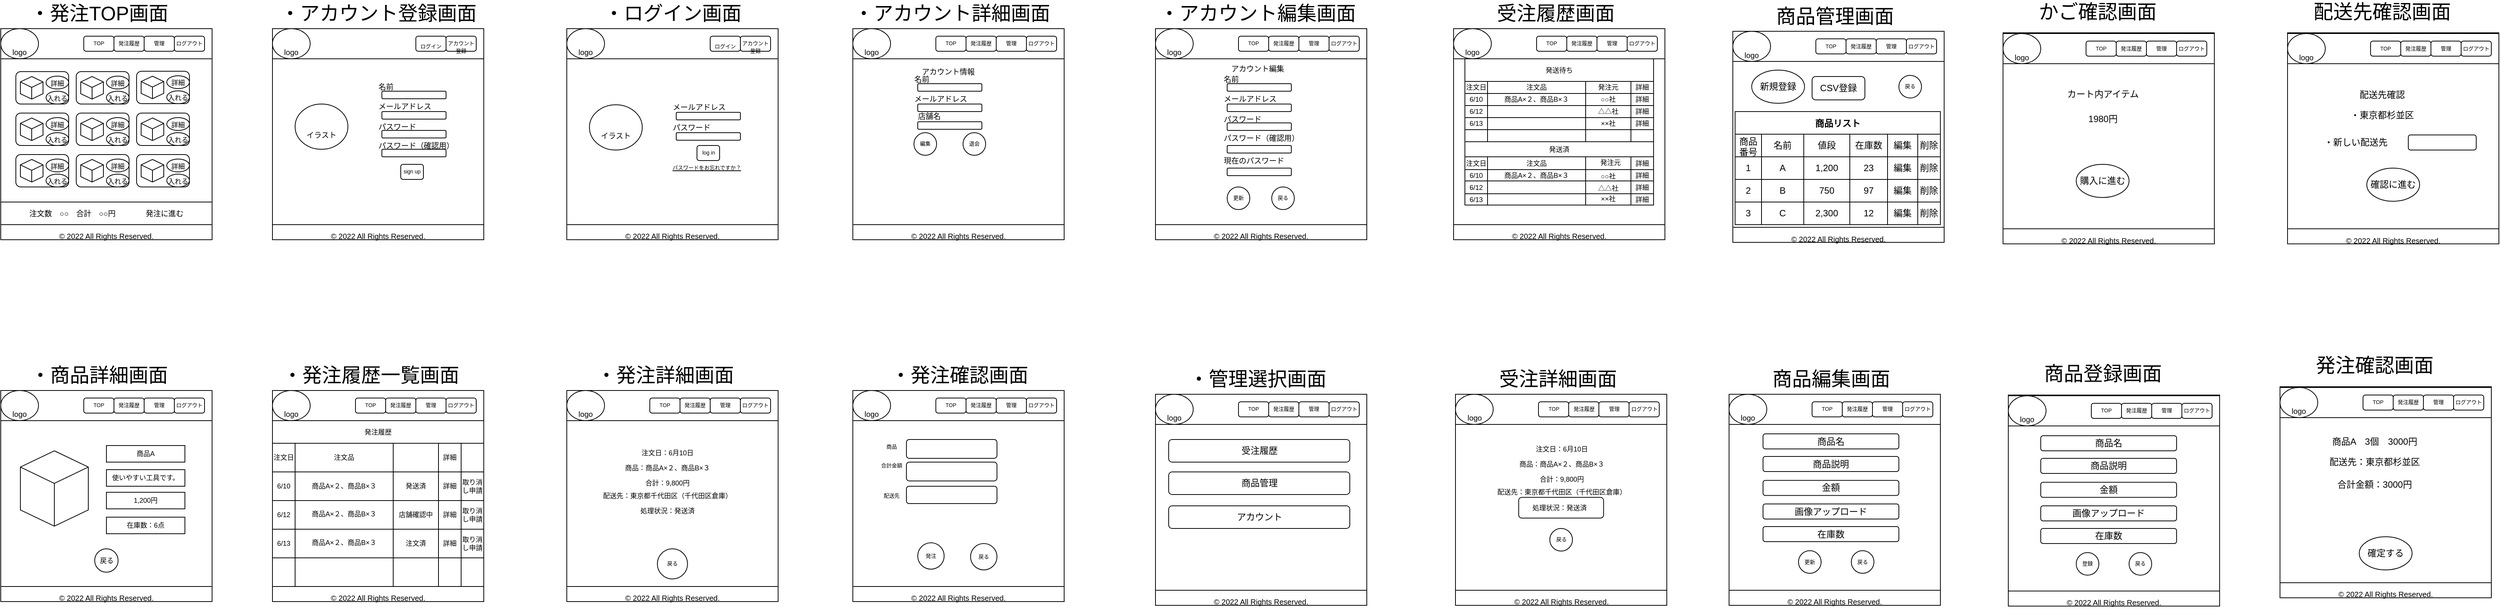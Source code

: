 <mxfile>
    <diagram id="nKQMyj5D2cVVsMJy41xH" name="ページ1">
        <mxGraphModel dx="839" dy="506" grid="1" gridSize="10" guides="1" tooltips="1" connect="1" arrows="1" fold="1" page="1" pageScale="1" pageWidth="1169" pageHeight="827" math="0" shadow="0">
            <root>
                <mxCell id="0"/>
                <mxCell id="1" parent="0"/>
                <mxCell id="655" value="" style="rounded=1;whiteSpace=wrap;html=1;" parent="1" vertex="1">
                    <mxGeometry x="2031.25" y="663" width="142.5" height="25" as="geometry"/>
                </mxCell>
                <mxCell id="3" value="&lt;span style=&quot;font-size: 26px&quot;&gt;・発注TOP画面&lt;/span&gt;" style="text;html=1;resizable=0;autosize=1;align=center;verticalAlign=middle;points=[];fillColor=none;strokeColor=none;rounded=0;" parent="1" vertex="1">
                    <mxGeometry x="70" y="10" width="200" height="20" as="geometry"/>
                </mxCell>
                <mxCell id="4" value="" style="whiteSpace=wrap;html=1;aspect=fixed;fontSize=26;" parent="1" vertex="1">
                    <mxGeometry x="40" y="40" width="280" height="280" as="geometry"/>
                </mxCell>
                <mxCell id="5" value="" style="whiteSpace=wrap;html=1;aspect=fixed;fontSize=26;" parent="1" vertex="1">
                    <mxGeometry x="40" y="520" width="280" height="280" as="geometry"/>
                </mxCell>
                <mxCell id="6" value="" style="whiteSpace=wrap;html=1;aspect=fixed;fontSize=26;" parent="1" vertex="1">
                    <mxGeometry x="400" y="520" width="280" height="280" as="geometry"/>
                </mxCell>
                <mxCell id="7" value="" style="whiteSpace=wrap;html=1;aspect=fixed;fontSize=26;" parent="1" vertex="1">
                    <mxGeometry x="400" y="40" width="280" height="280" as="geometry"/>
                </mxCell>
                <mxCell id="8" value="" style="whiteSpace=wrap;html=1;aspect=fixed;fontSize=26;" parent="1" vertex="1">
                    <mxGeometry x="1169" y="520" width="280" height="280" as="geometry"/>
                </mxCell>
                <mxCell id="9" value="" style="whiteSpace=wrap;html=1;aspect=fixed;fontSize=26;" parent="1" vertex="1">
                    <mxGeometry x="1169" y="40" width="280" height="280" as="geometry"/>
                </mxCell>
                <mxCell id="10" value="" style="whiteSpace=wrap;html=1;aspect=fixed;fontSize=26;" parent="1" vertex="1">
                    <mxGeometry x="790" y="520" width="280" height="280" as="geometry"/>
                </mxCell>
                <mxCell id="11" value="" style="whiteSpace=wrap;html=1;aspect=fixed;fontSize=26;" parent="1" vertex="1">
                    <mxGeometry x="790" y="40" width="280" height="280" as="geometry"/>
                </mxCell>
                <mxCell id="13" value="&lt;font style=&quot;font-size: 10px&quot;&gt;© 2022 All Rights Reserved.&lt;/font&gt;" style="rounded=0;whiteSpace=wrap;html=1;fontSize=26;align=center;" parent="1" vertex="1">
                    <mxGeometry x="40" y="300" width="280" height="20" as="geometry"/>
                </mxCell>
                <mxCell id="24" value="" style="rounded=0;whiteSpace=wrap;html=1;fontSize=26;" parent="1" vertex="1">
                    <mxGeometry x="400" y="40" width="280" height="40" as="geometry"/>
                </mxCell>
                <mxCell id="25" value="&lt;div&gt;&lt;span style=&quot;font-size: x-small&quot;&gt;logo&lt;/span&gt;&lt;/div&gt;" style="ellipse;whiteSpace=wrap;html=1;fontSize=40;align=center;" parent="1" vertex="1">
                    <mxGeometry x="400" y="40" width="50" height="40" as="geometry"/>
                </mxCell>
                <mxCell id="27" value="&lt;font style=&quot;font-size: 7px&quot;&gt;ログイン&lt;/font&gt;" style="rounded=1;whiteSpace=wrap;html=1;fontSize=15;" parent="1" vertex="1">
                    <mxGeometry x="590" y="50" width="40" height="20" as="geometry"/>
                </mxCell>
                <mxCell id="28" value="&lt;div&gt;&lt;span style=&quot;font-size: 7px&quot;&gt;アカウント&lt;/span&gt;&lt;/div&gt;&lt;font style=&quot;font-size: 7px ; line-height: 1&quot;&gt;&lt;div&gt;&lt;span&gt;登録&lt;/span&gt;&lt;/div&gt;&lt;/font&gt;" style="rounded=1;whiteSpace=wrap;html=1;fontSize=15;align=center;" parent="1" vertex="1">
                    <mxGeometry x="630" y="50" width="40" height="20" as="geometry"/>
                </mxCell>
                <mxCell id="29" value="" style="rounded=0;whiteSpace=wrap;html=1;fontSize=26;" parent="1" vertex="1">
                    <mxGeometry x="790" y="40" width="280" height="40" as="geometry"/>
                </mxCell>
                <mxCell id="30" value="&lt;div&gt;&lt;span style=&quot;font-size: x-small&quot;&gt;logo&lt;/span&gt;&lt;/div&gt;" style="ellipse;whiteSpace=wrap;html=1;fontSize=40;align=center;" parent="1" vertex="1">
                    <mxGeometry x="790" y="40" width="50" height="40" as="geometry"/>
                </mxCell>
                <mxCell id="39" value="&lt;font style=&quot;font-size: 10px&quot;&gt;© 2022 All Rights Reserved.&lt;/font&gt;" style="rounded=0;whiteSpace=wrap;html=1;fontSize=26;align=center;" parent="1" vertex="1">
                    <mxGeometry x="40" y="780" width="280" height="20" as="geometry"/>
                </mxCell>
                <mxCell id="40" value="&lt;font style=&quot;font-size: 10px&quot;&gt;© 2022 All Rights Reserved.&lt;/font&gt;" style="rounded=0;whiteSpace=wrap;html=1;fontSize=26;align=center;" parent="1" vertex="1">
                    <mxGeometry x="790" y="780" width="280" height="20" as="geometry"/>
                </mxCell>
                <mxCell id="41" value="&lt;font style=&quot;font-size: 10px&quot;&gt;© 2022 All Rights Reserved.&lt;/font&gt;" style="rounded=0;whiteSpace=wrap;html=1;fontSize=26;align=center;" parent="1" vertex="1">
                    <mxGeometry x="400" y="780" width="280" height="20" as="geometry"/>
                </mxCell>
                <mxCell id="42" value="&lt;font style=&quot;font-size: 10px&quot;&gt;© 2022 All Rights Reserved.&lt;/font&gt;" style="rounded=0;whiteSpace=wrap;html=1;fontSize=26;align=center;" parent="1" vertex="1">
                    <mxGeometry x="1169" y="780" width="280" height="20" as="geometry"/>
                </mxCell>
                <mxCell id="43" value="&lt;font style=&quot;font-size: 10px&quot;&gt;© 2022 All Rights Reserved.&lt;/font&gt;" style="rounded=0;whiteSpace=wrap;html=1;fontSize=26;align=center;" parent="1" vertex="1">
                    <mxGeometry x="1169" y="300" width="280" height="20" as="geometry"/>
                </mxCell>
                <mxCell id="44" value="&lt;font style=&quot;font-size: 10px&quot;&gt;© 2022 All Rights Reserved.&lt;/font&gt;" style="rounded=0;whiteSpace=wrap;html=1;fontSize=26;align=center;" parent="1" vertex="1">
                    <mxGeometry x="790" y="300" width="280" height="20" as="geometry"/>
                </mxCell>
                <mxCell id="45" value="&lt;font style=&quot;font-size: 10px&quot;&gt;© 2022 All Rights Reserved.&lt;/font&gt;" style="rounded=0;whiteSpace=wrap;html=1;fontSize=26;align=center;" parent="1" vertex="1">
                    <mxGeometry x="400" y="300" width="280" height="20" as="geometry"/>
                </mxCell>
                <mxCell id="53" value="&lt;div&gt;&lt;span style=&quot;font-size: x-small&quot;&gt;イラスト&lt;/span&gt;&lt;/div&gt;" style="ellipse;whiteSpace=wrap;html=1;fontSize=40;align=center;" parent="1" vertex="1">
                    <mxGeometry x="430" y="140" width="70" height="60" as="geometry"/>
                </mxCell>
                <mxCell id="54" value="" style="rounded=1;whiteSpace=wrap;html=1;fontSize=10;" parent="1" vertex="1">
                    <mxGeometry x="545" y="123" width="85" height="10" as="geometry"/>
                </mxCell>
                <mxCell id="55" value="" style="rounded=1;whiteSpace=wrap;html=1;fontSize=10;" parent="1" vertex="1">
                    <mxGeometry x="545" y="150" width="85" height="10" as="geometry"/>
                </mxCell>
                <mxCell id="56" value="" style="rounded=1;whiteSpace=wrap;html=1;fontSize=10;" parent="1" vertex="1">
                    <mxGeometry x="545" y="175" width="85" height="10" as="geometry"/>
                </mxCell>
                <mxCell id="57" value="" style="rounded=1;whiteSpace=wrap;html=1;fontSize=10;" parent="1" vertex="1">
                    <mxGeometry x="545" y="200" width="85" height="10" as="geometry"/>
                </mxCell>
                <mxCell id="58" value="名前" style="text;html=1;resizable=0;autosize=1;align=center;verticalAlign=middle;points=[];fillColor=none;strokeColor=none;rounded=0;fontSize=10;" parent="1" vertex="1">
                    <mxGeometry x="530" y="107" width="40" height="20" as="geometry"/>
                </mxCell>
                <mxCell id="59" value="メールアドレス" style="text;html=1;resizable=0;autosize=1;align=center;verticalAlign=middle;points=[];fillColor=none;strokeColor=none;rounded=0;fontSize=10;" parent="1" vertex="1">
                    <mxGeometry x="530" y="133" width="90" height="20" as="geometry"/>
                </mxCell>
                <mxCell id="60" value="パスワード" style="text;html=1;resizable=0;autosize=1;align=center;verticalAlign=middle;points=[];fillColor=none;strokeColor=none;rounded=0;fontSize=10;" parent="1" vertex="1">
                    <mxGeometry x="530" y="160" width="70" height="20" as="geometry"/>
                </mxCell>
                <mxCell id="61" value="パスワード（確認用）" style="text;html=1;resizable=0;autosize=1;align=center;verticalAlign=middle;points=[];fillColor=none;strokeColor=none;rounded=0;fontSize=10;" parent="1" vertex="1">
                    <mxGeometry x="530" y="185" width="120" height="20" as="geometry"/>
                </mxCell>
                <mxCell id="62" value="&lt;font style=&quot;font-size: 26px&quot;&gt;・アカウント登録画面&lt;/font&gt;" style="text;html=1;resizable=0;autosize=1;align=center;verticalAlign=middle;points=[];fillColor=none;strokeColor=none;rounded=0;" parent="1" vertex="1">
                    <mxGeometry x="400" y="10" width="280" height="20" as="geometry"/>
                </mxCell>
                <mxCell id="63" value="" style="whiteSpace=wrap;html=1;aspect=fixed;fontSize=26;" parent="1" vertex="1">
                    <mxGeometry x="1570" y="40" width="280" height="280" as="geometry"/>
                </mxCell>
                <mxCell id="122" value="&lt;span style=&quot;font-size: 26px&quot;&gt;・商品詳細画面&lt;/span&gt;" style="text;html=1;resizable=0;autosize=1;align=center;verticalAlign=middle;points=[];fillColor=none;strokeColor=none;rounded=0;" parent="1" vertex="1">
                    <mxGeometry x="70" y="490" width="200" height="20" as="geometry"/>
                </mxCell>
                <mxCell id="123" value="&lt;font style=&quot;font-size: 7px&quot;&gt;ログイン&lt;/font&gt;" style="rounded=1;whiteSpace=wrap;html=1;fontSize=15;" parent="1" vertex="1">
                    <mxGeometry x="980" y="50" width="40" height="20" as="geometry"/>
                </mxCell>
                <mxCell id="124" value="&lt;div&gt;&lt;span style=&quot;font-size: 7px&quot;&gt;アカウント&lt;/span&gt;&lt;/div&gt;&lt;font style=&quot;font-size: 7px ; line-height: 1&quot;&gt;&lt;div&gt;&lt;span&gt;登録&lt;/span&gt;&lt;/div&gt;&lt;/font&gt;" style="rounded=1;whiteSpace=wrap;html=1;fontSize=15;align=center;" parent="1" vertex="1">
                    <mxGeometry x="1020" y="50" width="40" height="20" as="geometry"/>
                </mxCell>
                <mxCell id="125" value="&lt;font style=&quot;font-size: 26px&quot;&gt;・ログイン画面&lt;/font&gt;" style="text;html=1;resizable=0;autosize=1;align=center;verticalAlign=middle;points=[];fillColor=none;strokeColor=none;rounded=0;" parent="1" vertex="1">
                    <mxGeometry x="830" y="10" width="200" height="20" as="geometry"/>
                </mxCell>
                <mxCell id="131" value="&lt;font size=&quot;1&quot;&gt;イラスト&lt;/font&gt;" style="ellipse;whiteSpace=wrap;html=1;fontSize=40;align=center;" parent="1" vertex="1">
                    <mxGeometry x="820" y="141" width="70" height="60" as="geometry"/>
                </mxCell>
                <mxCell id="132" value="" style="rounded=1;whiteSpace=wrap;html=1;fontSize=10;" parent="1" vertex="1">
                    <mxGeometry x="935" y="151" width="85" height="10" as="geometry"/>
                </mxCell>
                <mxCell id="133" value="メールアドレス" style="text;html=1;resizable=0;autosize=1;align=center;verticalAlign=middle;points=[];fillColor=none;strokeColor=none;rounded=0;fontSize=10;" parent="1" vertex="1">
                    <mxGeometry x="920" y="134" width="90" height="20" as="geometry"/>
                </mxCell>
                <mxCell id="134" value="パスワード" style="text;html=1;resizable=0;autosize=1;align=center;verticalAlign=middle;points=[];fillColor=none;strokeColor=none;rounded=0;fontSize=10;" parent="1" vertex="1">
                    <mxGeometry x="920" y="161" width="70" height="20" as="geometry"/>
                </mxCell>
                <mxCell id="136" value="" style="rounded=1;whiteSpace=wrap;html=1;fontSize=10;" parent="1" vertex="1">
                    <mxGeometry x="935" y="178" width="85" height="10" as="geometry"/>
                </mxCell>
                <mxCell id="137" value="sign up" style="rounded=1;whiteSpace=wrap;html=1;fontSize=7;" parent="1" vertex="1">
                    <mxGeometry x="570" y="220" width="30" height="20" as="geometry"/>
                </mxCell>
                <mxCell id="138" value="log in" style="rounded=1;whiteSpace=wrap;html=1;fontSize=7;" parent="1" vertex="1">
                    <mxGeometry x="962.5" y="195" width="30" height="20" as="geometry"/>
                </mxCell>
                <mxCell id="139" value="パスワードをお忘れですか？" style="text;html=1;resizable=0;autosize=1;align=center;verticalAlign=middle;points=[];fillColor=none;strokeColor=none;rounded=0;fontSize=7;fontStyle=4" parent="1" vertex="1">
                    <mxGeometry x="920" y="220" width="110" height="10" as="geometry"/>
                </mxCell>
                <mxCell id="150" value="" style="group" parent="1" vertex="1" connectable="0">
                    <mxGeometry x="1570" y="40" width="280" height="40" as="geometry"/>
                </mxCell>
                <mxCell id="151" value="" style="rounded=0;whiteSpace=wrap;html=1;fontSize=26;" parent="150" vertex="1">
                    <mxGeometry width="280" height="40" as="geometry"/>
                </mxCell>
                <mxCell id="340" value="" style="group" parent="150" vertex="1" connectable="0">
                    <mxGeometry width="280" height="40" as="geometry"/>
                </mxCell>
                <mxCell id="341" value="" style="rounded=0;whiteSpace=wrap;html=1;fontSize=26;" parent="340" vertex="1">
                    <mxGeometry width="280" height="40" as="geometry"/>
                </mxCell>
                <mxCell id="342" value="&lt;div&gt;&lt;span style=&quot;font-size: x-small&quot;&gt;logo&lt;/span&gt;&lt;/div&gt;" style="ellipse;whiteSpace=wrap;html=1;fontSize=40;align=center;" parent="340" vertex="1">
                    <mxGeometry width="50" height="40" as="geometry"/>
                </mxCell>
                <mxCell id="343" value="&lt;font style=&quot;font-size: 7px&quot;&gt;発注履歴&lt;/font&gt;" style="rounded=1;whiteSpace=wrap;html=1;fontSize=7;" parent="340" vertex="1">
                    <mxGeometry x="150" y="10" width="40" height="20" as="geometry"/>
                </mxCell>
                <mxCell id="344" value="&lt;font style=&quot;font-size: 7px;&quot;&gt;管理&lt;/font&gt;" style="rounded=1;whiteSpace=wrap;html=1;fontSize=7;" parent="340" vertex="1">
                    <mxGeometry x="190" y="10" width="40" height="20" as="geometry"/>
                </mxCell>
                <mxCell id="345" value="&lt;font style=&quot;font-size: 7px;&quot;&gt;ログアウト&lt;/font&gt;" style="rounded=1;whiteSpace=wrap;html=1;fontSize=7;" parent="340" vertex="1">
                    <mxGeometry x="230" y="10" width="40" height="20" as="geometry"/>
                </mxCell>
                <mxCell id="346" value="&lt;span style=&quot;font-size: 7px;&quot;&gt;TOP&lt;/span&gt;" style="rounded=1;whiteSpace=wrap;html=1;fontSize=7;" parent="340" vertex="1">
                    <mxGeometry x="110" y="10" width="40" height="20" as="geometry"/>
                </mxCell>
                <mxCell id="158" value="" style="group" parent="1" vertex="1" connectable="0">
                    <mxGeometry x="790" y="520" width="280" height="40" as="geometry"/>
                </mxCell>
                <mxCell id="159" value="" style="rounded=0;whiteSpace=wrap;html=1;fontSize=26;" parent="158" vertex="1">
                    <mxGeometry width="280" height="40" as="geometry"/>
                </mxCell>
                <mxCell id="490" value="" style="group" parent="158" vertex="1" connectable="0">
                    <mxGeometry width="280" height="40" as="geometry"/>
                </mxCell>
                <mxCell id="491" value="" style="rounded=0;whiteSpace=wrap;html=1;fontSize=26;" parent="490" vertex="1">
                    <mxGeometry width="280" height="40" as="geometry"/>
                </mxCell>
                <mxCell id="492" value="&lt;div&gt;&lt;span style=&quot;font-size: x-small&quot;&gt;logo&lt;/span&gt;&lt;/div&gt;" style="ellipse;whiteSpace=wrap;html=1;fontSize=40;align=center;" parent="490" vertex="1">
                    <mxGeometry width="50" height="40" as="geometry"/>
                </mxCell>
                <mxCell id="493" value="&lt;font style=&quot;font-size: 7px&quot;&gt;発注履歴&lt;/font&gt;" style="rounded=1;whiteSpace=wrap;html=1;fontSize=7;" parent="490" vertex="1">
                    <mxGeometry x="150" y="10" width="40" height="20" as="geometry"/>
                </mxCell>
                <mxCell id="494" value="&lt;font style=&quot;font-size: 7px;&quot;&gt;管理&lt;/font&gt;" style="rounded=1;whiteSpace=wrap;html=1;fontSize=7;" parent="490" vertex="1">
                    <mxGeometry x="190" y="10" width="40" height="20" as="geometry"/>
                </mxCell>
                <mxCell id="495" value="&lt;font style=&quot;font-size: 7px;&quot;&gt;ログアウト&lt;/font&gt;" style="rounded=1;whiteSpace=wrap;html=1;fontSize=7;" parent="490" vertex="1">
                    <mxGeometry x="230" y="10" width="40" height="20" as="geometry"/>
                </mxCell>
                <mxCell id="496" value="&lt;span style=&quot;font-size: 7px;&quot;&gt;TOP&lt;/span&gt;" style="rounded=1;whiteSpace=wrap;html=1;fontSize=7;" parent="490" vertex="1">
                    <mxGeometry x="110" y="10" width="40" height="20" as="geometry"/>
                </mxCell>
                <mxCell id="166" value="&lt;span style=&quot;font-size: 26px&quot;&gt;・発注履歴一覧画面&lt;/span&gt;" style="text;html=1;resizable=0;autosize=1;align=center;verticalAlign=middle;points=[];fillColor=none;strokeColor=none;rounded=0;" parent="1" vertex="1">
                    <mxGeometry x="405" y="490" width="250" height="20" as="geometry"/>
                </mxCell>
                <mxCell id="263" value="&lt;span style=&quot;font-size: 26px&quot;&gt;・発注詳細画面&lt;/span&gt;" style="text;html=1;resizable=0;autosize=1;align=center;verticalAlign=middle;points=[];fillColor=none;strokeColor=none;rounded=0;" parent="1" vertex="1">
                    <mxGeometry x="820" y="490" width="200" height="20" as="geometry"/>
                </mxCell>
                <mxCell id="264" value="戻る" style="ellipse;whiteSpace=wrap;html=1;aspect=fixed;fontSize=7;" parent="1" vertex="1">
                    <mxGeometry x="910" y="730" width="40" height="40" as="geometry"/>
                </mxCell>
                <mxCell id="272" value="&lt;span style=&quot;font-size: 26px&quot;&gt;・発注確認画面&lt;/span&gt;" style="text;html=1;resizable=0;autosize=1;align=center;verticalAlign=middle;points=[];fillColor=none;strokeColor=none;rounded=0;" parent="1" vertex="1">
                    <mxGeometry x="1210" y="490" width="200" height="20" as="geometry"/>
                </mxCell>
                <mxCell id="279" value="" style="rounded=1;whiteSpace=wrap;html=1;fontSize=4;" parent="1" vertex="1">
                    <mxGeometry x="1240" y="585" width="120" height="25" as="geometry"/>
                </mxCell>
                <mxCell id="280" value="" style="rounded=1;whiteSpace=wrap;html=1;fontSize=4;" parent="1" vertex="1">
                    <mxGeometry x="1240" y="615" width="120" height="25" as="geometry"/>
                </mxCell>
                <mxCell id="281" value="" style="rounded=1;whiteSpace=wrap;html=1;fontSize=4;" parent="1" vertex="1">
                    <mxGeometry x="1240" y="647" width="120" height="23" as="geometry"/>
                </mxCell>
                <mxCell id="282" value="&lt;font style=&quot;font-size: 7px&quot;&gt;発注&lt;br&gt;&lt;/font&gt;" style="ellipse;whiteSpace=wrap;html=1;aspect=fixed;fontSize=4;" parent="1" vertex="1">
                    <mxGeometry x="1255" y="722" width="35" height="35" as="geometry"/>
                </mxCell>
                <mxCell id="283" value="商品" style="text;html=1;resizable=0;autosize=1;align=center;verticalAlign=middle;points=[];fillColor=none;strokeColor=none;rounded=0;fontSize=7;" parent="1" vertex="1">
                    <mxGeometry x="1205" y="590" width="30" height="10" as="geometry"/>
                </mxCell>
                <mxCell id="284" value="合計金額" style="text;html=1;resizable=0;autosize=1;align=center;verticalAlign=middle;points=[];fillColor=none;strokeColor=none;rounded=0;fontSize=7;" parent="1" vertex="1">
                    <mxGeometry x="1200" y="615" width="40" height="10" as="geometry"/>
                </mxCell>
                <mxCell id="285" value="配送先" style="text;html=1;resizable=0;autosize=1;align=center;verticalAlign=middle;points=[];fillColor=none;strokeColor=none;rounded=0;fontSize=7;" parent="1" vertex="1">
                    <mxGeometry x="1200" y="655" width="40" height="10" as="geometry"/>
                </mxCell>
                <mxCell id="286" value="&lt;font style=&quot;font-size: 26px&quot;&gt;・アカウント詳細画面&lt;/font&gt;" style="text;html=1;resizable=0;autosize=1;align=center;verticalAlign=middle;points=[];fillColor=none;strokeColor=none;rounded=0;" parent="1" vertex="1">
                    <mxGeometry x="1160" y="10" width="280" height="20" as="geometry"/>
                </mxCell>
                <mxCell id="287" value="&lt;font style=&quot;font-size: 26px&quot;&gt;・アカウント編集画面&lt;/font&gt;" style="text;html=1;resizable=0;autosize=1;align=center;verticalAlign=middle;points=[];fillColor=none;strokeColor=none;rounded=0;" parent="1" vertex="1">
                    <mxGeometry x="1565" y="10" width="280" height="20" as="geometry"/>
                </mxCell>
                <mxCell id="288" value="編集" style="ellipse;whiteSpace=wrap;html=1;aspect=fixed;fontSize=7;" parent="1" vertex="1">
                    <mxGeometry x="1250" y="178" width="30" height="30" as="geometry"/>
                </mxCell>
                <mxCell id="289" value="退会" style="ellipse;whiteSpace=wrap;html=1;aspect=fixed;fontSize=7;" parent="1" vertex="1">
                    <mxGeometry x="1315" y="178" width="30" height="30" as="geometry"/>
                </mxCell>
                <mxCell id="290" value="" style="rounded=1;whiteSpace=wrap;html=1;fontSize=10;" parent="1" vertex="1">
                    <mxGeometry x="1255" y="113" width="85" height="10" as="geometry"/>
                </mxCell>
                <mxCell id="291" value="" style="rounded=1;whiteSpace=wrap;html=1;fontSize=10;" parent="1" vertex="1">
                    <mxGeometry x="1255" y="140" width="85" height="10" as="geometry"/>
                </mxCell>
                <mxCell id="293" value="名前" style="text;html=1;resizable=0;autosize=1;align=center;verticalAlign=middle;points=[];fillColor=none;strokeColor=none;rounded=0;fontSize=10;" parent="1" vertex="1">
                    <mxGeometry x="1240" y="97" width="40" height="20" as="geometry"/>
                </mxCell>
                <mxCell id="294" value="メールアドレス" style="text;html=1;resizable=0;autosize=1;align=center;verticalAlign=middle;points=[];fillColor=none;strokeColor=none;rounded=0;fontSize=10;" parent="1" vertex="1">
                    <mxGeometry x="1240" y="123" width="90" height="20" as="geometry"/>
                </mxCell>
                <mxCell id="297" value="アカウント情報" style="text;html=1;resizable=0;autosize=1;align=center;verticalAlign=middle;points=[];fillColor=none;strokeColor=none;rounded=0;fontSize=10;" parent="1" vertex="1">
                    <mxGeometry x="1250" y="87" width="90" height="20" as="geometry"/>
                </mxCell>
                <mxCell id="309" value="更新" style="ellipse;whiteSpace=wrap;html=1;aspect=fixed;fontSize=7;" parent="1" vertex="1">
                    <mxGeometry x="1665" y="250" width="30" height="30" as="geometry"/>
                </mxCell>
                <mxCell id="310" value="戻る" style="ellipse;whiteSpace=wrap;html=1;aspect=fixed;fontSize=7;" parent="1" vertex="1">
                    <mxGeometry x="1724" y="250" width="30" height="30" as="geometry"/>
                </mxCell>
                <mxCell id="311" value="" style="rounded=1;whiteSpace=wrap;html=1;fontSize=10;" parent="1" vertex="1">
                    <mxGeometry x="1665" y="113" width="85" height="10" as="geometry"/>
                </mxCell>
                <mxCell id="312" value="" style="rounded=1;whiteSpace=wrap;html=1;fontSize=10;" parent="1" vertex="1">
                    <mxGeometry x="1665" y="140" width="85" height="10" as="geometry"/>
                </mxCell>
                <mxCell id="313" value="" style="rounded=1;whiteSpace=wrap;html=1;fontSize=10;" parent="1" vertex="1">
                    <mxGeometry x="1665" y="165" width="85" height="10" as="geometry"/>
                </mxCell>
                <mxCell id="314" value="名前" style="text;html=1;resizable=0;autosize=1;align=center;verticalAlign=middle;points=[];fillColor=none;strokeColor=none;rounded=0;fontSize=10;" parent="1" vertex="1">
                    <mxGeometry x="1650" y="97" width="40" height="20" as="geometry"/>
                </mxCell>
                <mxCell id="315" value="メールアドレス" style="text;html=1;resizable=0;autosize=1;align=center;verticalAlign=middle;points=[];fillColor=none;strokeColor=none;rounded=0;fontSize=10;" parent="1" vertex="1">
                    <mxGeometry x="1650" y="123" width="90" height="20" as="geometry"/>
                </mxCell>
                <mxCell id="316" value="パスワード" style="text;html=1;resizable=0;autosize=1;align=center;verticalAlign=middle;points=[];fillColor=none;strokeColor=none;rounded=0;fontSize=10;" parent="1" vertex="1">
                    <mxGeometry x="1650" y="150" width="70" height="20" as="geometry"/>
                </mxCell>
                <mxCell id="317" value="パスワード（確認用）" style="text;html=1;resizable=0;autosize=1;align=center;verticalAlign=middle;points=[];fillColor=none;strokeColor=none;rounded=0;fontSize=10;" parent="1" vertex="1">
                    <mxGeometry x="1650" y="175" width="120" height="20" as="geometry"/>
                </mxCell>
                <mxCell id="318" value="アカウント編集" style="text;html=1;resizable=0;autosize=1;align=center;verticalAlign=middle;points=[];fillColor=none;strokeColor=none;rounded=0;fontSize=10;" parent="1" vertex="1">
                    <mxGeometry x="1660" y="83" width="90" height="20" as="geometry"/>
                </mxCell>
                <mxCell id="319" value="" style="rounded=1;whiteSpace=wrap;html=1;fontSize=10;" parent="1" vertex="1">
                    <mxGeometry x="1665" y="195" width="85" height="10" as="geometry"/>
                </mxCell>
                <mxCell id="322" value="現在のパスワード" style="text;html=1;resizable=0;autosize=1;align=center;verticalAlign=middle;points=[];fillColor=none;strokeColor=none;rounded=0;fontSize=10;" parent="1" vertex="1">
                    <mxGeometry x="1650" y="205" width="100" height="20" as="geometry"/>
                </mxCell>
                <mxCell id="323" value="" style="rounded=1;whiteSpace=wrap;html=1;fontSize=10;" parent="1" vertex="1">
                    <mxGeometry x="1665" y="225" width="85" height="10" as="geometry"/>
                </mxCell>
                <mxCell id="324" value="&lt;font style=&quot;font-size: 10px&quot;&gt;© 2022 All Rights Reserved.&lt;/font&gt;" style="rounded=0;whiteSpace=wrap;html=1;fontSize=26;align=center;" parent="1" vertex="1">
                    <mxGeometry x="1570" y="300" width="280" height="20" as="geometry"/>
                </mxCell>
                <mxCell id="325" value="" style="group" parent="1" vertex="1" connectable="0">
                    <mxGeometry x="40" y="40" width="280" height="40" as="geometry"/>
                </mxCell>
                <mxCell id="12" value="" style="rounded=0;whiteSpace=wrap;html=1;fontSize=26;" parent="325" vertex="1">
                    <mxGeometry width="280" height="40" as="geometry"/>
                </mxCell>
                <mxCell id="15" value="&lt;div&gt;&lt;span style=&quot;font-size: x-small&quot;&gt;logo&lt;/span&gt;&lt;/div&gt;" style="ellipse;whiteSpace=wrap;html=1;fontSize=40;align=center;" parent="325" vertex="1">
                    <mxGeometry width="50" height="40" as="geometry"/>
                </mxCell>
                <mxCell id="20" value="&lt;font style=&quot;font-size: 7px&quot;&gt;発注履歴&lt;/font&gt;" style="rounded=1;whiteSpace=wrap;html=1;fontSize=7;" parent="325" vertex="1">
                    <mxGeometry x="150" y="10" width="40" height="20" as="geometry"/>
                </mxCell>
                <mxCell id="22" value="&lt;font style=&quot;font-size: 7px;&quot;&gt;管理&lt;/font&gt;" style="rounded=1;whiteSpace=wrap;html=1;fontSize=7;" parent="325" vertex="1">
                    <mxGeometry x="190" y="10" width="40" height="20" as="geometry"/>
                </mxCell>
                <mxCell id="23" value="&lt;font style=&quot;font-size: 7px;&quot;&gt;ログアウト&lt;/font&gt;" style="rounded=1;whiteSpace=wrap;html=1;fontSize=7;" parent="325" vertex="1">
                    <mxGeometry x="230" y="10" width="40" height="20" as="geometry"/>
                </mxCell>
                <mxCell id="65" value="&lt;span style=&quot;font-size: 7px;&quot;&gt;TOP&lt;/span&gt;" style="rounded=1;whiteSpace=wrap;html=1;fontSize=7;" parent="325" vertex="1">
                    <mxGeometry x="110" y="10" width="40" height="20" as="geometry"/>
                </mxCell>
                <mxCell id="326" value="" style="group" parent="1" vertex="1" connectable="0">
                    <mxGeometry x="40" y="520" width="280" height="40" as="geometry"/>
                </mxCell>
                <mxCell id="327" value="" style="rounded=0;whiteSpace=wrap;html=1;fontSize=26;" parent="326" vertex="1">
                    <mxGeometry width="280" height="40" as="geometry"/>
                </mxCell>
                <mxCell id="328" value="&lt;div&gt;&lt;span style=&quot;font-size: x-small&quot;&gt;logo&lt;/span&gt;&lt;/div&gt;" style="ellipse;whiteSpace=wrap;html=1;fontSize=40;align=center;" parent="326" vertex="1">
                    <mxGeometry width="50" height="40" as="geometry"/>
                </mxCell>
                <mxCell id="329" value="&lt;font style=&quot;font-size: 7px&quot;&gt;発注履歴&lt;/font&gt;" style="rounded=1;whiteSpace=wrap;html=1;fontSize=7;" parent="326" vertex="1">
                    <mxGeometry x="150" y="10" width="40" height="20" as="geometry"/>
                </mxCell>
                <mxCell id="330" value="&lt;font style=&quot;font-size: 7px;&quot;&gt;管理&lt;/font&gt;" style="rounded=1;whiteSpace=wrap;html=1;fontSize=7;" parent="326" vertex="1">
                    <mxGeometry x="190" y="10" width="40" height="20" as="geometry"/>
                </mxCell>
                <mxCell id="331" value="&lt;font style=&quot;font-size: 7px;&quot;&gt;ログアウト&lt;/font&gt;" style="rounded=1;whiteSpace=wrap;html=1;fontSize=7;" parent="326" vertex="1">
                    <mxGeometry x="230" y="10" width="40" height="20" as="geometry"/>
                </mxCell>
                <mxCell id="332" value="&lt;span style=&quot;font-size: 7px;&quot;&gt;TOP&lt;/span&gt;" style="rounded=1;whiteSpace=wrap;html=1;fontSize=7;" parent="326" vertex="1">
                    <mxGeometry x="110" y="10" width="40" height="20" as="geometry"/>
                </mxCell>
                <mxCell id="333" value="" style="group" parent="1" vertex="1" connectable="0">
                    <mxGeometry x="400" y="520" width="280" height="40" as="geometry"/>
                </mxCell>
                <mxCell id="334" value="" style="rounded=0;whiteSpace=wrap;html=1;fontSize=26;" parent="333" vertex="1">
                    <mxGeometry width="280" height="40" as="geometry"/>
                </mxCell>
                <mxCell id="335" value="&lt;div&gt;&lt;span style=&quot;font-size: x-small&quot;&gt;logo&lt;/span&gt;&lt;/div&gt;" style="ellipse;whiteSpace=wrap;html=1;fontSize=40;align=center;" parent="333" vertex="1">
                    <mxGeometry width="50" height="40" as="geometry"/>
                </mxCell>
                <mxCell id="336" value="&lt;font style=&quot;font-size: 7px&quot;&gt;発注履歴&lt;/font&gt;" style="rounded=1;whiteSpace=wrap;html=1;fontSize=7;" parent="333" vertex="1">
                    <mxGeometry x="150" y="10" width="40" height="20" as="geometry"/>
                </mxCell>
                <mxCell id="337" value="&lt;font style=&quot;font-size: 7px;&quot;&gt;管理&lt;/font&gt;" style="rounded=1;whiteSpace=wrap;html=1;fontSize=7;" parent="333" vertex="1">
                    <mxGeometry x="190" y="10" width="40" height="20" as="geometry"/>
                </mxCell>
                <mxCell id="338" value="&lt;font style=&quot;font-size: 7px;&quot;&gt;ログアウト&lt;/font&gt;" style="rounded=1;whiteSpace=wrap;html=1;fontSize=7;" parent="333" vertex="1">
                    <mxGeometry x="230" y="10" width="40" height="20" as="geometry"/>
                </mxCell>
                <mxCell id="339" value="&lt;span style=&quot;font-size: 7px;&quot;&gt;TOP&lt;/span&gt;" style="rounded=1;whiteSpace=wrap;html=1;fontSize=7;" parent="333" vertex="1">
                    <mxGeometry x="110" y="10" width="40" height="20" as="geometry"/>
                </mxCell>
                <mxCell id="347" value="" style="group" parent="1" vertex="1" connectable="0">
                    <mxGeometry x="1169" y="40" width="280" height="40" as="geometry"/>
                </mxCell>
                <mxCell id="348" value="" style="rounded=0;whiteSpace=wrap;html=1;fontSize=26;" parent="347" vertex="1">
                    <mxGeometry width="280" height="40" as="geometry"/>
                </mxCell>
                <mxCell id="349" value="&lt;div&gt;&lt;span style=&quot;font-size: x-small&quot;&gt;logo&lt;/span&gt;&lt;/div&gt;" style="ellipse;whiteSpace=wrap;html=1;fontSize=40;align=center;" parent="347" vertex="1">
                    <mxGeometry width="50" height="40" as="geometry"/>
                </mxCell>
                <mxCell id="350" value="&lt;font style=&quot;font-size: 7px&quot;&gt;発注履歴&lt;/font&gt;" style="rounded=1;whiteSpace=wrap;html=1;fontSize=7;" parent="347" vertex="1">
                    <mxGeometry x="150" y="10" width="40" height="20" as="geometry"/>
                </mxCell>
                <mxCell id="351" value="&lt;font style=&quot;font-size: 7px;&quot;&gt;管理&lt;/font&gt;" style="rounded=1;whiteSpace=wrap;html=1;fontSize=7;" parent="347" vertex="1">
                    <mxGeometry x="190" y="10" width="40" height="20" as="geometry"/>
                </mxCell>
                <mxCell id="352" value="&lt;font style=&quot;font-size: 7px;&quot;&gt;ログアウト&lt;/font&gt;" style="rounded=1;whiteSpace=wrap;html=1;fontSize=7;" parent="347" vertex="1">
                    <mxGeometry x="230" y="10" width="40" height="20" as="geometry"/>
                </mxCell>
                <mxCell id="353" value="&lt;span style=&quot;font-size: 7px;&quot;&gt;TOP&lt;/span&gt;" style="rounded=1;whiteSpace=wrap;html=1;fontSize=7;" parent="347" vertex="1">
                    <mxGeometry x="110" y="10" width="40" height="20" as="geometry"/>
                </mxCell>
                <mxCell id="354" value="" style="rounded=1;whiteSpace=wrap;html=1;fontSize=10;" parent="1" vertex="1">
                    <mxGeometry x="1255" y="163.5" width="85" height="10" as="geometry"/>
                </mxCell>
                <mxCell id="355" value="店舗名" style="text;html=1;resizable=0;autosize=1;align=center;verticalAlign=middle;points=[];fillColor=none;strokeColor=none;rounded=0;fontSize=10;" parent="1" vertex="1">
                    <mxGeometry x="1245" y="146" width="50" height="20" as="geometry"/>
                </mxCell>
                <mxCell id="356" value="&lt;font style=&quot;font-size: 10px&quot;&gt;注文数　○○　合計　○○円　　　　発注に進む&lt;/font&gt;" style="rounded=0;whiteSpace=wrap;html=1;fontSize=7;" parent="1" vertex="1">
                    <mxGeometry x="40" y="270" width="280" height="30" as="geometry"/>
                </mxCell>
                <mxCell id="358" value="" style="rounded=1;whiteSpace=wrap;html=1;fontSize=10;" parent="1" vertex="1">
                    <mxGeometry x="60" y="97" width="70" height="43" as="geometry"/>
                </mxCell>
                <mxCell id="359" value="&lt;font style=&quot;font-size: 9px&quot;&gt;入れる&lt;/font&gt;" style="ellipse;whiteSpace=wrap;html=1;fontSize=10;" parent="1" vertex="1">
                    <mxGeometry x="100" y="123" width="30" height="17" as="geometry"/>
                </mxCell>
                <mxCell id="361" value="" style="html=1;whiteSpace=wrap;shape=isoCube2;backgroundOutline=1;isoAngle=15;fontSize=10;" parent="1" vertex="1">
                    <mxGeometry x="66" y="103.5" width="30" height="30" as="geometry"/>
                </mxCell>
                <mxCell id="362" value="&lt;font style=&quot;font-size: 9px&quot;&gt;詳細&lt;/font&gt;" style="ellipse;whiteSpace=wrap;html=1;fontSize=10;" parent="1" vertex="1">
                    <mxGeometry x="100" y="103" width="30" height="17" as="geometry"/>
                </mxCell>
                <mxCell id="363" value="" style="rounded=1;whiteSpace=wrap;html=1;fontSize=10;" parent="1" vertex="1">
                    <mxGeometry x="140" y="97" width="70" height="43" as="geometry"/>
                </mxCell>
                <mxCell id="364" value="&lt;font style=&quot;font-size: 9px&quot;&gt;入れる&lt;/font&gt;" style="ellipse;whiteSpace=wrap;html=1;fontSize=10;" parent="1" vertex="1">
                    <mxGeometry x="180" y="123" width="30" height="17" as="geometry"/>
                </mxCell>
                <mxCell id="365" value="" style="html=1;whiteSpace=wrap;shape=isoCube2;backgroundOutline=1;isoAngle=15;fontSize=10;" parent="1" vertex="1">
                    <mxGeometry x="146" y="103.5" width="30" height="30" as="geometry"/>
                </mxCell>
                <mxCell id="366" value="&lt;font style=&quot;font-size: 9px&quot;&gt;詳細&lt;/font&gt;" style="ellipse;whiteSpace=wrap;html=1;fontSize=10;" parent="1" vertex="1">
                    <mxGeometry x="180" y="103" width="30" height="17" as="geometry"/>
                </mxCell>
                <mxCell id="367" value="" style="rounded=1;whiteSpace=wrap;html=1;fontSize=10;" parent="1" vertex="1">
                    <mxGeometry x="220" y="96.5" width="70" height="43" as="geometry"/>
                </mxCell>
                <mxCell id="368" value="&lt;font style=&quot;font-size: 9px&quot;&gt;入れる&lt;/font&gt;" style="ellipse;whiteSpace=wrap;html=1;fontSize=10;" parent="1" vertex="1">
                    <mxGeometry x="260" y="122.5" width="30" height="17" as="geometry"/>
                </mxCell>
                <mxCell id="369" value="" style="html=1;whiteSpace=wrap;shape=isoCube2;backgroundOutline=1;isoAngle=15;fontSize=10;" parent="1" vertex="1">
                    <mxGeometry x="226" y="103" width="30" height="30" as="geometry"/>
                </mxCell>
                <mxCell id="370" value="&lt;font style=&quot;font-size: 9px&quot;&gt;詳細&lt;/font&gt;" style="ellipse;whiteSpace=wrap;html=1;fontSize=10;" parent="1" vertex="1">
                    <mxGeometry x="260" y="102.5" width="30" height="17" as="geometry"/>
                </mxCell>
                <mxCell id="371" value="" style="rounded=1;whiteSpace=wrap;html=1;fontSize=10;" parent="1" vertex="1">
                    <mxGeometry x="60" y="152" width="70" height="43" as="geometry"/>
                </mxCell>
                <mxCell id="372" value="&lt;font style=&quot;font-size: 9px&quot;&gt;入れる&lt;/font&gt;" style="ellipse;whiteSpace=wrap;html=1;fontSize=10;" parent="1" vertex="1">
                    <mxGeometry x="100" y="178" width="30" height="17" as="geometry"/>
                </mxCell>
                <mxCell id="373" value="" style="html=1;whiteSpace=wrap;shape=isoCube2;backgroundOutline=1;isoAngle=15;fontSize=10;" parent="1" vertex="1">
                    <mxGeometry x="66" y="158.5" width="30" height="30" as="geometry"/>
                </mxCell>
                <mxCell id="374" value="&lt;font style=&quot;font-size: 9px&quot;&gt;詳細&lt;/font&gt;" style="ellipse;whiteSpace=wrap;html=1;fontSize=10;" parent="1" vertex="1">
                    <mxGeometry x="100" y="158" width="30" height="17" as="geometry"/>
                </mxCell>
                <mxCell id="375" value="" style="rounded=1;whiteSpace=wrap;html=1;fontSize=10;" parent="1" vertex="1">
                    <mxGeometry x="140" y="152" width="70" height="43" as="geometry"/>
                </mxCell>
                <mxCell id="376" value="&lt;font style=&quot;font-size: 9px&quot;&gt;入れる&lt;/font&gt;" style="ellipse;whiteSpace=wrap;html=1;fontSize=10;" parent="1" vertex="1">
                    <mxGeometry x="180" y="178" width="30" height="17" as="geometry"/>
                </mxCell>
                <mxCell id="377" value="" style="html=1;whiteSpace=wrap;shape=isoCube2;backgroundOutline=1;isoAngle=15;fontSize=10;" parent="1" vertex="1">
                    <mxGeometry x="146" y="158.5" width="30" height="30" as="geometry"/>
                </mxCell>
                <mxCell id="378" value="&lt;font style=&quot;font-size: 9px&quot;&gt;詳細&lt;/font&gt;" style="ellipse;whiteSpace=wrap;html=1;fontSize=10;" parent="1" vertex="1">
                    <mxGeometry x="180" y="158" width="30" height="17" as="geometry"/>
                </mxCell>
                <mxCell id="379" value="" style="rounded=1;whiteSpace=wrap;html=1;fontSize=10;" parent="1" vertex="1">
                    <mxGeometry x="220" y="152" width="70" height="43" as="geometry"/>
                </mxCell>
                <mxCell id="380" value="&lt;font style=&quot;font-size: 9px&quot;&gt;入れる&lt;/font&gt;" style="ellipse;whiteSpace=wrap;html=1;fontSize=10;" parent="1" vertex="1">
                    <mxGeometry x="260" y="178" width="30" height="17" as="geometry"/>
                </mxCell>
                <mxCell id="381" value="" style="html=1;whiteSpace=wrap;shape=isoCube2;backgroundOutline=1;isoAngle=15;fontSize=10;" parent="1" vertex="1">
                    <mxGeometry x="226" y="158.5" width="30" height="30" as="geometry"/>
                </mxCell>
                <mxCell id="382" value="&lt;font style=&quot;font-size: 9px&quot;&gt;詳細&lt;/font&gt;" style="ellipse;whiteSpace=wrap;html=1;fontSize=10;" parent="1" vertex="1">
                    <mxGeometry x="260" y="158" width="30" height="17" as="geometry"/>
                </mxCell>
                <mxCell id="383" value="" style="rounded=1;whiteSpace=wrap;html=1;fontSize=10;" parent="1" vertex="1">
                    <mxGeometry x="60" y="207" width="70" height="43" as="geometry"/>
                </mxCell>
                <mxCell id="384" value="&lt;font style=&quot;font-size: 9px&quot;&gt;入れる&lt;/font&gt;" style="ellipse;whiteSpace=wrap;html=1;fontSize=10;" parent="1" vertex="1">
                    <mxGeometry x="100" y="233" width="30" height="17" as="geometry"/>
                </mxCell>
                <mxCell id="385" value="" style="html=1;whiteSpace=wrap;shape=isoCube2;backgroundOutline=1;isoAngle=15;fontSize=10;" parent="1" vertex="1">
                    <mxGeometry x="66" y="213.5" width="30" height="30" as="geometry"/>
                </mxCell>
                <mxCell id="386" value="&lt;font style=&quot;font-size: 9px&quot;&gt;詳細&lt;/font&gt;" style="ellipse;whiteSpace=wrap;html=1;fontSize=10;" parent="1" vertex="1">
                    <mxGeometry x="100" y="213" width="30" height="17" as="geometry"/>
                </mxCell>
                <mxCell id="387" value="" style="rounded=1;whiteSpace=wrap;html=1;fontSize=10;" parent="1" vertex="1">
                    <mxGeometry x="140" y="207" width="70" height="43" as="geometry"/>
                </mxCell>
                <mxCell id="388" value="&lt;font style=&quot;font-size: 9px&quot;&gt;入れる&lt;/font&gt;" style="ellipse;whiteSpace=wrap;html=1;fontSize=10;" parent="1" vertex="1">
                    <mxGeometry x="180" y="233" width="30" height="17" as="geometry"/>
                </mxCell>
                <mxCell id="389" value="" style="html=1;whiteSpace=wrap;shape=isoCube2;backgroundOutline=1;isoAngle=15;fontSize=10;" parent="1" vertex="1">
                    <mxGeometry x="146" y="213.5" width="30" height="30" as="geometry"/>
                </mxCell>
                <mxCell id="390" value="&lt;font style=&quot;font-size: 9px&quot;&gt;詳細&lt;/font&gt;" style="ellipse;whiteSpace=wrap;html=1;fontSize=10;" parent="1" vertex="1">
                    <mxGeometry x="180" y="213" width="30" height="17" as="geometry"/>
                </mxCell>
                <mxCell id="391" value="" style="rounded=1;whiteSpace=wrap;html=1;fontSize=10;" parent="1" vertex="1">
                    <mxGeometry x="220" y="207" width="70" height="43" as="geometry"/>
                </mxCell>
                <mxCell id="392" value="&lt;font style=&quot;font-size: 9px&quot;&gt;入れる&lt;/font&gt;" style="ellipse;whiteSpace=wrap;html=1;fontSize=10;" parent="1" vertex="1">
                    <mxGeometry x="260" y="233" width="30" height="17" as="geometry"/>
                </mxCell>
                <mxCell id="393" value="" style="html=1;whiteSpace=wrap;shape=isoCube2;backgroundOutline=1;isoAngle=15;fontSize=10;" parent="1" vertex="1">
                    <mxGeometry x="226" y="213.5" width="30" height="30" as="geometry"/>
                </mxCell>
                <mxCell id="394" value="&lt;font style=&quot;font-size: 9px&quot;&gt;詳細&lt;/font&gt;" style="ellipse;whiteSpace=wrap;html=1;fontSize=10;" parent="1" vertex="1">
                    <mxGeometry x="260" y="213" width="30" height="17" as="geometry"/>
                </mxCell>
                <mxCell id="399" value="" style="html=1;whiteSpace=wrap;shape=isoCube2;backgroundOutline=1;isoAngle=15;fontSize=9;" parent="1" vertex="1">
                    <mxGeometry x="66" y="600" width="90" height="100" as="geometry"/>
                </mxCell>
                <mxCell id="400" value="戻る" style="ellipse;whiteSpace=wrap;html=1;aspect=fixed;fontSize=9;" parent="1" vertex="1">
                    <mxGeometry x="164.5" y="730" width="31" height="31" as="geometry"/>
                </mxCell>
                <mxCell id="401" value="商品A" style="rounded=0;whiteSpace=wrap;html=1;fontSize=9;" parent="1" vertex="1">
                    <mxGeometry x="180" y="593" width="104" height="22" as="geometry"/>
                </mxCell>
                <mxCell id="402" value="1,200円" style="rounded=0;whiteSpace=wrap;html=1;fontSize=9;" parent="1" vertex="1">
                    <mxGeometry x="180" y="655" width="104" height="22" as="geometry"/>
                </mxCell>
                <mxCell id="403" value="在庫数：6点" style="rounded=0;whiteSpace=wrap;html=1;fontSize=9;" parent="1" vertex="1">
                    <mxGeometry x="180" y="688" width="104" height="22" as="geometry"/>
                </mxCell>
                <mxCell id="404" value="使いやすい工具です。" style="rounded=0;whiteSpace=wrap;html=1;fontSize=9;" parent="1" vertex="1">
                    <mxGeometry x="180" y="625" width="104" height="22" as="geometry"/>
                </mxCell>
                <mxCell id="457" value="発注履歴" style="shape=table;startSize=30;container=1;collapsible=0;childLayout=tableLayout;fontSize=9;" parent="1" vertex="1">
                    <mxGeometry x="400" y="560" width="280" height="220" as="geometry"/>
                </mxCell>
                <mxCell id="458" value="" style="shape=partialRectangle;collapsible=0;dropTarget=0;pointerEvents=0;fillColor=none;top=0;left=0;bottom=0;right=0;points=[[0,0.5],[1,0.5]];portConstraint=eastwest;fontSize=9;" parent="457" vertex="1">
                    <mxGeometry y="30" width="280" height="38" as="geometry"/>
                </mxCell>
                <mxCell id="459" value="注文日" style="shape=partialRectangle;html=1;whiteSpace=wrap;connectable=0;overflow=hidden;fillColor=none;top=0;left=0;bottom=0;right=0;pointerEvents=1;fontSize=9;" parent="458" vertex="1">
                    <mxGeometry width="30" height="38" as="geometry">
                        <mxRectangle width="30" height="38" as="alternateBounds"/>
                    </mxGeometry>
                </mxCell>
                <mxCell id="460" value="注文品" style="shape=partialRectangle;html=1;whiteSpace=wrap;connectable=0;overflow=hidden;fillColor=none;top=0;left=0;bottom=0;right=0;pointerEvents=1;fontSize=9;" parent="458" vertex="1">
                    <mxGeometry x="30" width="130" height="38" as="geometry">
                        <mxRectangle width="130" height="38" as="alternateBounds"/>
                    </mxGeometry>
                </mxCell>
                <mxCell id="461" value="" style="shape=partialRectangle;html=1;whiteSpace=wrap;connectable=0;overflow=hidden;fillColor=none;top=0;left=0;bottom=0;right=0;pointerEvents=1;fontSize=9;" parent="458" vertex="1">
                    <mxGeometry x="160" width="60" height="38" as="geometry">
                        <mxRectangle width="60" height="38" as="alternateBounds"/>
                    </mxGeometry>
                </mxCell>
                <mxCell id="462" value="詳細" style="shape=partialRectangle;html=1;whiteSpace=wrap;connectable=0;overflow=hidden;fillColor=none;top=0;left=0;bottom=0;right=0;pointerEvents=1;fontSize=9;" parent="458" vertex="1">
                    <mxGeometry x="220" width="30" height="38" as="geometry">
                        <mxRectangle width="30" height="38" as="alternateBounds"/>
                    </mxGeometry>
                </mxCell>
                <mxCell id="463" value="" style="shape=partialRectangle;html=1;whiteSpace=wrap;connectable=0;overflow=hidden;fillColor=none;top=0;left=0;bottom=0;right=0;pointerEvents=1;fontSize=9;" parent="458" vertex="1">
                    <mxGeometry x="250" width="30" height="38" as="geometry">
                        <mxRectangle width="30" height="38" as="alternateBounds"/>
                    </mxGeometry>
                </mxCell>
                <mxCell id="464" value="" style="shape=partialRectangle;collapsible=0;dropTarget=0;pointerEvents=0;fillColor=none;top=0;left=0;bottom=0;right=0;points=[[0,0.5],[1,0.5]];portConstraint=eastwest;fontSize=9;" parent="457" vertex="1">
                    <mxGeometry y="68" width="280" height="38" as="geometry"/>
                </mxCell>
                <mxCell id="465" value="6/10" style="shape=partialRectangle;html=1;whiteSpace=wrap;connectable=0;overflow=hidden;fillColor=none;top=0;left=0;bottom=0;right=0;pointerEvents=1;fontSize=9;" parent="464" vertex="1">
                    <mxGeometry width="30" height="38" as="geometry">
                        <mxRectangle width="30" height="38" as="alternateBounds"/>
                    </mxGeometry>
                </mxCell>
                <mxCell id="466" value="商品A×２、商品B×３" style="shape=partialRectangle;html=1;whiteSpace=wrap;connectable=0;overflow=hidden;fillColor=none;top=0;left=0;bottom=0;right=0;pointerEvents=1;fontSize=9;" parent="464" vertex="1">
                    <mxGeometry x="30" width="130" height="38" as="geometry">
                        <mxRectangle width="130" height="38" as="alternateBounds"/>
                    </mxGeometry>
                </mxCell>
                <mxCell id="467" value="発送済" style="shape=partialRectangle;html=1;whiteSpace=wrap;connectable=0;overflow=hidden;fillColor=none;top=0;left=0;bottom=0;right=0;pointerEvents=1;fontSize=9;" parent="464" vertex="1">
                    <mxGeometry x="160" width="60" height="38" as="geometry">
                        <mxRectangle width="60" height="38" as="alternateBounds"/>
                    </mxGeometry>
                </mxCell>
                <mxCell id="468" value="詳細" style="shape=partialRectangle;html=1;whiteSpace=wrap;connectable=0;overflow=hidden;fillColor=none;top=0;left=0;bottom=0;right=0;pointerEvents=1;fontSize=9;" parent="464" vertex="1">
                    <mxGeometry x="220" width="30" height="38" as="geometry">
                        <mxRectangle width="30" height="38" as="alternateBounds"/>
                    </mxGeometry>
                </mxCell>
                <mxCell id="469" value="取り消し申請" style="shape=partialRectangle;html=1;whiteSpace=wrap;connectable=0;overflow=hidden;fillColor=none;top=0;left=0;bottom=0;right=0;pointerEvents=1;fontSize=9;" parent="464" vertex="1">
                    <mxGeometry x="250" width="30" height="38" as="geometry">
                        <mxRectangle width="30" height="38" as="alternateBounds"/>
                    </mxGeometry>
                </mxCell>
                <mxCell id="470" value="" style="shape=partialRectangle;collapsible=0;dropTarget=0;pointerEvents=0;fillColor=none;top=0;left=0;bottom=0;right=0;points=[[0,0.5],[1,0.5]];portConstraint=eastwest;fontSize=9;" parent="457" vertex="1">
                    <mxGeometry y="106" width="280" height="38" as="geometry"/>
                </mxCell>
                <mxCell id="471" value="6/12" style="shape=partialRectangle;html=1;whiteSpace=wrap;connectable=0;overflow=hidden;fillColor=none;top=0;left=0;bottom=0;right=0;pointerEvents=1;fontSize=9;" parent="470" vertex="1">
                    <mxGeometry width="30" height="38" as="geometry">
                        <mxRectangle width="30" height="38" as="alternateBounds"/>
                    </mxGeometry>
                </mxCell>
                <mxCell id="472" value="" style="shape=partialRectangle;html=1;whiteSpace=wrap;connectable=0;overflow=hidden;fillColor=none;top=0;left=0;bottom=0;right=0;pointerEvents=1;fontSize=9;" parent="470" vertex="1">
                    <mxGeometry x="30" width="130" height="38" as="geometry">
                        <mxRectangle width="130" height="38" as="alternateBounds"/>
                    </mxGeometry>
                </mxCell>
                <mxCell id="473" value="店舗確認中" style="shape=partialRectangle;html=1;whiteSpace=wrap;connectable=0;overflow=hidden;fillColor=none;top=0;left=0;bottom=0;right=0;pointerEvents=1;fontSize=9;" parent="470" vertex="1">
                    <mxGeometry x="160" width="60" height="38" as="geometry">
                        <mxRectangle width="60" height="38" as="alternateBounds"/>
                    </mxGeometry>
                </mxCell>
                <mxCell id="474" value="詳細" style="shape=partialRectangle;html=1;whiteSpace=wrap;connectable=0;overflow=hidden;fillColor=none;top=0;left=0;bottom=0;right=0;pointerEvents=1;fontSize=9;" parent="470" vertex="1">
                    <mxGeometry x="220" width="30" height="38" as="geometry">
                        <mxRectangle width="30" height="38" as="alternateBounds"/>
                    </mxGeometry>
                </mxCell>
                <mxCell id="475" value="取り消し申請" style="shape=partialRectangle;html=1;whiteSpace=wrap;connectable=0;overflow=hidden;fillColor=none;top=0;left=0;bottom=0;right=0;pointerEvents=1;fontSize=9;" parent="470" vertex="1">
                    <mxGeometry x="250" width="30" height="38" as="geometry">
                        <mxRectangle width="30" height="38" as="alternateBounds"/>
                    </mxGeometry>
                </mxCell>
                <mxCell id="476" value="" style="shape=partialRectangle;collapsible=0;dropTarget=0;pointerEvents=0;fillColor=none;top=0;left=0;bottom=0;right=0;points=[[0,0.5],[1,0.5]];portConstraint=eastwest;fontSize=9;" parent="457" vertex="1">
                    <mxGeometry y="144" width="280" height="38" as="geometry"/>
                </mxCell>
                <mxCell id="477" value="6/13" style="shape=partialRectangle;html=1;whiteSpace=wrap;connectable=0;overflow=hidden;fillColor=none;top=0;left=0;bottom=0;right=0;pointerEvents=1;fontSize=9;" parent="476" vertex="1">
                    <mxGeometry width="30" height="38" as="geometry">
                        <mxRectangle width="30" height="38" as="alternateBounds"/>
                    </mxGeometry>
                </mxCell>
                <mxCell id="478" value="" style="shape=partialRectangle;html=1;whiteSpace=wrap;connectable=0;overflow=hidden;fillColor=none;top=0;left=0;bottom=0;right=0;pointerEvents=1;fontSize=9;" parent="476" vertex="1">
                    <mxGeometry x="30" width="130" height="38" as="geometry">
                        <mxRectangle width="130" height="38" as="alternateBounds"/>
                    </mxGeometry>
                </mxCell>
                <mxCell id="479" value="注文済" style="shape=partialRectangle;html=1;whiteSpace=wrap;connectable=0;overflow=hidden;fillColor=none;top=0;left=0;bottom=0;right=0;pointerEvents=1;fontSize=9;" parent="476" vertex="1">
                    <mxGeometry x="160" width="60" height="38" as="geometry">
                        <mxRectangle width="60" height="38" as="alternateBounds"/>
                    </mxGeometry>
                </mxCell>
                <mxCell id="480" value="詳細" style="shape=partialRectangle;html=1;whiteSpace=wrap;connectable=0;overflow=hidden;fillColor=none;top=0;left=0;bottom=0;right=0;pointerEvents=1;fontSize=9;" parent="476" vertex="1">
                    <mxGeometry x="220" width="30" height="38" as="geometry">
                        <mxRectangle width="30" height="38" as="alternateBounds"/>
                    </mxGeometry>
                </mxCell>
                <mxCell id="481" value="取り消し申請" style="shape=partialRectangle;html=1;whiteSpace=wrap;connectable=0;overflow=hidden;fillColor=none;top=0;left=0;bottom=0;right=0;pointerEvents=1;fontSize=9;" parent="476" vertex="1">
                    <mxGeometry x="250" width="30" height="38" as="geometry">
                        <mxRectangle width="30" height="38" as="alternateBounds"/>
                    </mxGeometry>
                </mxCell>
                <mxCell id="482" value="" style="shape=partialRectangle;collapsible=0;dropTarget=0;pointerEvents=0;fillColor=none;top=0;left=0;bottom=0;right=0;points=[[0,0.5],[1,0.5]];portConstraint=eastwest;fontSize=9;" parent="457" vertex="1">
                    <mxGeometry y="182" width="280" height="38" as="geometry"/>
                </mxCell>
                <mxCell id="483" value="" style="shape=partialRectangle;html=1;whiteSpace=wrap;connectable=0;overflow=hidden;fillColor=none;top=0;left=0;bottom=0;right=0;pointerEvents=1;fontSize=9;" parent="482" vertex="1">
                    <mxGeometry width="30" height="38" as="geometry">
                        <mxRectangle width="30" height="38" as="alternateBounds"/>
                    </mxGeometry>
                </mxCell>
                <mxCell id="484" value="" style="shape=partialRectangle;html=1;whiteSpace=wrap;connectable=0;overflow=hidden;fillColor=none;top=0;left=0;bottom=0;right=0;pointerEvents=1;fontSize=9;" parent="482" vertex="1">
                    <mxGeometry x="30" width="130" height="38" as="geometry">
                        <mxRectangle width="130" height="38" as="alternateBounds"/>
                    </mxGeometry>
                </mxCell>
                <mxCell id="485" value="" style="shape=partialRectangle;html=1;whiteSpace=wrap;connectable=0;overflow=hidden;fillColor=none;top=0;left=0;bottom=0;right=0;pointerEvents=1;fontSize=9;" parent="482" vertex="1">
                    <mxGeometry x="160" width="60" height="38" as="geometry">
                        <mxRectangle width="60" height="38" as="alternateBounds"/>
                    </mxGeometry>
                </mxCell>
                <mxCell id="486" value="" style="shape=partialRectangle;html=1;whiteSpace=wrap;connectable=0;overflow=hidden;fillColor=none;top=0;left=0;bottom=0;right=0;pointerEvents=1;fontSize=9;" parent="482" vertex="1">
                    <mxGeometry x="220" width="30" height="38" as="geometry">
                        <mxRectangle width="30" height="38" as="alternateBounds"/>
                    </mxGeometry>
                </mxCell>
                <mxCell id="487" value="" style="shape=partialRectangle;html=1;whiteSpace=wrap;connectable=0;overflow=hidden;fillColor=none;top=0;left=0;bottom=0;right=0;pointerEvents=1;fontSize=9;" parent="482" vertex="1">
                    <mxGeometry x="250" width="30" height="38" as="geometry">
                        <mxRectangle width="30" height="38" as="alternateBounds"/>
                    </mxGeometry>
                </mxCell>
                <mxCell id="488" value="商品A×２、商品B×３" style="shape=partialRectangle;html=1;whiteSpace=wrap;connectable=0;overflow=hidden;fillColor=none;top=0;left=0;bottom=0;right=0;pointerEvents=1;fontSize=9;" parent="1" vertex="1">
                    <mxGeometry x="430" y="665" width="130" height="38" as="geometry">
                        <mxRectangle width="130" height="38" as="alternateBounds"/>
                    </mxGeometry>
                </mxCell>
                <mxCell id="489" value="商品A×２、商品B×３" style="shape=partialRectangle;html=1;whiteSpace=wrap;connectable=0;overflow=hidden;fillColor=none;top=0;left=0;bottom=0;right=0;pointerEvents=1;fontSize=9;" parent="1" vertex="1">
                    <mxGeometry x="430" y="703" width="130" height="38" as="geometry">
                        <mxRectangle width="130" height="38" as="alternateBounds"/>
                    </mxGeometry>
                </mxCell>
                <mxCell id="501" value="注文日：6月10日" style="text;html=1;resizable=0;autosize=1;align=center;verticalAlign=middle;points=[];fillColor=none;strokeColor=none;rounded=0;fontSize=9;" parent="1" vertex="1">
                    <mxGeometry x="882.5" y="593" width="80" height="20" as="geometry"/>
                </mxCell>
                <mxCell id="502" value="商品：商品A×２、商品B×３" style="text;html=1;resizable=0;autosize=1;align=center;verticalAlign=middle;points=[];fillColor=none;strokeColor=none;rounded=0;fontSize=9;" parent="1" vertex="1">
                    <mxGeometry x="857.5" y="613" width="130" height="20" as="geometry"/>
                </mxCell>
                <mxCell id="503" value="合計：9,800円" style="text;html=1;resizable=0;autosize=1;align=center;verticalAlign=middle;points=[];fillColor=none;strokeColor=none;rounded=0;fontSize=9;" parent="1" vertex="1">
                    <mxGeometry x="887.5" y="633" width="70" height="20" as="geometry"/>
                </mxCell>
                <mxCell id="504" value="配送先：東京都千代田区（千代田区倉庫）" style="text;html=1;resizable=0;autosize=1;align=center;verticalAlign=middle;points=[];fillColor=none;strokeColor=none;rounded=0;fontSize=9;" parent="1" vertex="1">
                    <mxGeometry x="827.5" y="650" width="190" height="20" as="geometry"/>
                </mxCell>
                <mxCell id="505" value="処理状況：発送済" style="text;html=1;resizable=0;autosize=1;align=center;verticalAlign=middle;points=[];fillColor=none;strokeColor=none;rounded=0;fontSize=9;" parent="1" vertex="1">
                    <mxGeometry x="877.5" y="670" width="90" height="20" as="geometry"/>
                </mxCell>
                <mxCell id="507" value="" style="group" parent="1" vertex="1" connectable="0">
                    <mxGeometry x="1169" y="520" width="280" height="40" as="geometry"/>
                </mxCell>
                <mxCell id="508" value="" style="rounded=0;whiteSpace=wrap;html=1;fontSize=26;" parent="507" vertex="1">
                    <mxGeometry width="280" height="40" as="geometry"/>
                </mxCell>
                <mxCell id="509" value="" style="group" parent="507" vertex="1" connectable="0">
                    <mxGeometry width="280" height="40" as="geometry"/>
                </mxCell>
                <mxCell id="510" value="" style="rounded=0;whiteSpace=wrap;html=1;fontSize=26;" parent="509" vertex="1">
                    <mxGeometry width="280" height="40" as="geometry"/>
                </mxCell>
                <mxCell id="511" value="&lt;div&gt;&lt;span style=&quot;font-size: x-small&quot;&gt;logo&lt;/span&gt;&lt;/div&gt;" style="ellipse;whiteSpace=wrap;html=1;fontSize=40;align=center;" parent="509" vertex="1">
                    <mxGeometry width="50" height="40" as="geometry"/>
                </mxCell>
                <mxCell id="512" value="&lt;font style=&quot;font-size: 7px&quot;&gt;発注履歴&lt;/font&gt;" style="rounded=1;whiteSpace=wrap;html=1;fontSize=7;" parent="509" vertex="1">
                    <mxGeometry x="150" y="10" width="40" height="20" as="geometry"/>
                </mxCell>
                <mxCell id="513" value="&lt;font style=&quot;font-size: 7px;&quot;&gt;管理&lt;/font&gt;" style="rounded=1;whiteSpace=wrap;html=1;fontSize=7;" parent="509" vertex="1">
                    <mxGeometry x="190" y="10" width="40" height="20" as="geometry"/>
                </mxCell>
                <mxCell id="514" value="&lt;font style=&quot;font-size: 7px;&quot;&gt;ログアウト&lt;/font&gt;" style="rounded=1;whiteSpace=wrap;html=1;fontSize=7;" parent="509" vertex="1">
                    <mxGeometry x="230" y="10" width="40" height="20" as="geometry"/>
                </mxCell>
                <mxCell id="515" value="&lt;span style=&quot;font-size: 7px;&quot;&gt;TOP&lt;/span&gt;" style="rounded=1;whiteSpace=wrap;html=1;fontSize=7;" parent="509" vertex="1">
                    <mxGeometry x="110" y="10" width="40" height="20" as="geometry"/>
                </mxCell>
                <mxCell id="516" value="" style="whiteSpace=wrap;html=1;aspect=fixed;fontSize=26;" parent="1" vertex="1">
                    <mxGeometry x="1965" y="40" width="280" height="280" as="geometry"/>
                </mxCell>
                <mxCell id="517" value="&lt;font style=&quot;font-size: 26px&quot;&gt;受注履歴画面&lt;/font&gt;" style="text;html=1;resizable=0;autosize=1;align=center;verticalAlign=middle;points=[];fillColor=none;strokeColor=none;rounded=0;" parent="1" vertex="1">
                    <mxGeometry x="2015" y="10" width="170" height="20" as="geometry"/>
                </mxCell>
                <mxCell id="518" value="" style="group" parent="1" vertex="1" connectable="0">
                    <mxGeometry x="1965" y="40" width="280" height="40" as="geometry"/>
                </mxCell>
                <mxCell id="519" value="" style="rounded=0;whiteSpace=wrap;html=1;fontSize=26;" parent="518" vertex="1">
                    <mxGeometry width="280" height="40" as="geometry"/>
                </mxCell>
                <mxCell id="520" value="" style="group" parent="518" vertex="1" connectable="0">
                    <mxGeometry width="280" height="40" as="geometry"/>
                </mxCell>
                <mxCell id="521" value="" style="rounded=0;whiteSpace=wrap;html=1;fontSize=26;" parent="520" vertex="1">
                    <mxGeometry width="280" height="40" as="geometry"/>
                </mxCell>
                <mxCell id="522" value="&lt;div&gt;&lt;span style=&quot;font-size: x-small&quot;&gt;logo&lt;/span&gt;&lt;/div&gt;" style="ellipse;whiteSpace=wrap;html=1;fontSize=40;align=center;" parent="520" vertex="1">
                    <mxGeometry width="50" height="40" as="geometry"/>
                </mxCell>
                <mxCell id="523" value="&lt;font style=&quot;font-size: 7px&quot;&gt;発注履歴&lt;/font&gt;" style="rounded=1;whiteSpace=wrap;html=1;fontSize=7;" parent="520" vertex="1">
                    <mxGeometry x="150" y="10" width="40" height="20" as="geometry"/>
                </mxCell>
                <mxCell id="524" value="&lt;font style=&quot;font-size: 7px;&quot;&gt;管理&lt;/font&gt;" style="rounded=1;whiteSpace=wrap;html=1;fontSize=7;" parent="520" vertex="1">
                    <mxGeometry x="190" y="10" width="40" height="20" as="geometry"/>
                </mxCell>
                <mxCell id="525" value="&lt;font style=&quot;font-size: 7px;&quot;&gt;ログアウト&lt;/font&gt;" style="rounded=1;whiteSpace=wrap;html=1;fontSize=7;" parent="520" vertex="1">
                    <mxGeometry x="230" y="10" width="40" height="20" as="geometry"/>
                </mxCell>
                <mxCell id="526" value="&lt;span style=&quot;font-size: 7px;&quot;&gt;TOP&lt;/span&gt;" style="rounded=1;whiteSpace=wrap;html=1;fontSize=7;" parent="520" vertex="1">
                    <mxGeometry x="110" y="10" width="40" height="20" as="geometry"/>
                </mxCell>
                <mxCell id="527" value="&lt;font style=&quot;font-size: 10px&quot;&gt;© 2022 All Rights Reserved.&lt;/font&gt;" style="rounded=0;whiteSpace=wrap;html=1;fontSize=26;align=center;" parent="1" vertex="1">
                    <mxGeometry x="1965" y="300" width="280" height="20" as="geometry"/>
                </mxCell>
                <mxCell id="528" value="" style="whiteSpace=wrap;html=1;aspect=fixed;fontSize=26;" parent="1" vertex="1">
                    <mxGeometry x="1570" y="525" width="280" height="280" as="geometry"/>
                </mxCell>
                <mxCell id="529" value="&lt;font style=&quot;font-size: 26px&quot;&gt;・管理選択画面&lt;/font&gt;" style="text;html=1;resizable=0;autosize=1;align=center;verticalAlign=middle;points=[];fillColor=none;strokeColor=none;rounded=0;" parent="1" vertex="1">
                    <mxGeometry x="1605" y="495" width="200" height="20" as="geometry"/>
                </mxCell>
                <mxCell id="530" value="" style="group" parent="1" vertex="1" connectable="0">
                    <mxGeometry x="1570" y="525" width="280" height="40" as="geometry"/>
                </mxCell>
                <mxCell id="531" value="" style="rounded=0;whiteSpace=wrap;html=1;fontSize=26;" parent="530" vertex="1">
                    <mxGeometry width="280" height="40" as="geometry"/>
                </mxCell>
                <mxCell id="532" value="" style="group" parent="530" vertex="1" connectable="0">
                    <mxGeometry width="280" height="40" as="geometry"/>
                </mxCell>
                <mxCell id="533" value="" style="rounded=0;whiteSpace=wrap;html=1;fontSize=26;" parent="532" vertex="1">
                    <mxGeometry width="280" height="40" as="geometry"/>
                </mxCell>
                <mxCell id="534" value="&lt;div&gt;&lt;span style=&quot;font-size: x-small&quot;&gt;logo&lt;/span&gt;&lt;/div&gt;" style="ellipse;whiteSpace=wrap;html=1;fontSize=40;align=center;" parent="532" vertex="1">
                    <mxGeometry width="50" height="40" as="geometry"/>
                </mxCell>
                <mxCell id="535" value="&lt;font style=&quot;font-size: 7px&quot;&gt;発注履歴&lt;/font&gt;" style="rounded=1;whiteSpace=wrap;html=1;fontSize=7;" parent="532" vertex="1">
                    <mxGeometry x="150" y="10" width="40" height="20" as="geometry"/>
                </mxCell>
                <mxCell id="536" value="&lt;font style=&quot;font-size: 7px;&quot;&gt;管理&lt;/font&gt;" style="rounded=1;whiteSpace=wrap;html=1;fontSize=7;" parent="532" vertex="1">
                    <mxGeometry x="190" y="10" width="40" height="20" as="geometry"/>
                </mxCell>
                <mxCell id="537" value="&lt;font style=&quot;font-size: 7px;&quot;&gt;ログアウト&lt;/font&gt;" style="rounded=1;whiteSpace=wrap;html=1;fontSize=7;" parent="532" vertex="1">
                    <mxGeometry x="230" y="10" width="40" height="20" as="geometry"/>
                </mxCell>
                <mxCell id="538" value="&lt;span style=&quot;font-size: 7px;&quot;&gt;TOP&lt;/span&gt;" style="rounded=1;whiteSpace=wrap;html=1;fontSize=7;" parent="532" vertex="1">
                    <mxGeometry x="110" y="10" width="40" height="20" as="geometry"/>
                </mxCell>
                <mxCell id="539" value="&lt;font style=&quot;font-size: 10px&quot;&gt;© 2022 All Rights Reserved.&lt;/font&gt;" style="rounded=0;whiteSpace=wrap;html=1;fontSize=26;align=center;" parent="1" vertex="1">
                    <mxGeometry x="1570" y="785" width="280" height="20" as="geometry"/>
                </mxCell>
                <mxCell id="540" value="" style="whiteSpace=wrap;html=1;aspect=fixed;fontSize=26;" parent="1" vertex="1">
                    <mxGeometry x="1967.5" y="525" width="280" height="280" as="geometry"/>
                </mxCell>
                <mxCell id="541" value="&lt;font style=&quot;font-size: 26px&quot;&gt;受注詳細画面&lt;/font&gt;" style="text;html=1;resizable=0;autosize=1;align=center;verticalAlign=middle;points=[];fillColor=none;strokeColor=none;rounded=0;" parent="1" vertex="1">
                    <mxGeometry x="2017.5" y="495" width="170" height="20" as="geometry"/>
                </mxCell>
                <mxCell id="542" value="" style="group" parent="1" vertex="1" connectable="0">
                    <mxGeometry x="1967.5" y="525" width="280" height="40" as="geometry"/>
                </mxCell>
                <mxCell id="543" value="" style="rounded=0;whiteSpace=wrap;html=1;fontSize=26;" parent="542" vertex="1">
                    <mxGeometry width="280" height="40" as="geometry"/>
                </mxCell>
                <mxCell id="544" value="" style="group" parent="542" vertex="1" connectable="0">
                    <mxGeometry width="280" height="40" as="geometry"/>
                </mxCell>
                <mxCell id="545" value="" style="rounded=0;whiteSpace=wrap;html=1;fontSize=26;" parent="544" vertex="1">
                    <mxGeometry width="280" height="40" as="geometry"/>
                </mxCell>
                <mxCell id="546" value="&lt;div&gt;&lt;span style=&quot;font-size: x-small&quot;&gt;logo&lt;/span&gt;&lt;/div&gt;" style="ellipse;whiteSpace=wrap;html=1;fontSize=40;align=center;" parent="544" vertex="1">
                    <mxGeometry width="50" height="40" as="geometry"/>
                </mxCell>
                <mxCell id="547" value="&lt;font style=&quot;font-size: 7px&quot;&gt;発注履歴&lt;/font&gt;" style="rounded=1;whiteSpace=wrap;html=1;fontSize=7;" parent="544" vertex="1">
                    <mxGeometry x="150" y="10" width="40" height="20" as="geometry"/>
                </mxCell>
                <mxCell id="548" value="&lt;font style=&quot;font-size: 7px;&quot;&gt;管理&lt;/font&gt;" style="rounded=1;whiteSpace=wrap;html=1;fontSize=7;" parent="544" vertex="1">
                    <mxGeometry x="190" y="10" width="40" height="20" as="geometry"/>
                </mxCell>
                <mxCell id="549" value="&lt;font style=&quot;font-size: 7px;&quot;&gt;ログアウト&lt;/font&gt;" style="rounded=1;whiteSpace=wrap;html=1;fontSize=7;" parent="544" vertex="1">
                    <mxGeometry x="230" y="10" width="40" height="20" as="geometry"/>
                </mxCell>
                <mxCell id="550" value="&lt;span style=&quot;font-size: 7px;&quot;&gt;TOP&lt;/span&gt;" style="rounded=1;whiteSpace=wrap;html=1;fontSize=7;" parent="544" vertex="1">
                    <mxGeometry x="110" y="10" width="40" height="20" as="geometry"/>
                </mxCell>
                <mxCell id="551" value="&lt;font style=&quot;font-size: 10px&quot;&gt;© 2022 All Rights Reserved.&lt;/font&gt;" style="rounded=0;whiteSpace=wrap;html=1;fontSize=26;align=center;" parent="1" vertex="1">
                    <mxGeometry x="1967.5" y="785" width="280" height="20" as="geometry"/>
                </mxCell>
                <mxCell id="552" value="" style="whiteSpace=wrap;html=1;aspect=fixed;fontSize=26;" parent="1" vertex="1">
                    <mxGeometry x="2335" y="43.5" width="280" height="280" as="geometry"/>
                </mxCell>
                <mxCell id="553" value="&lt;font style=&quot;font-size: 26px&quot;&gt;商品管理画面&lt;/font&gt;" style="text;html=1;resizable=0;autosize=1;align=center;verticalAlign=middle;points=[];fillColor=none;strokeColor=none;rounded=0;" parent="1" vertex="1">
                    <mxGeometry x="2385" y="13.5" width="170" height="20" as="geometry"/>
                </mxCell>
                <mxCell id="554" value="" style="group" parent="1" vertex="1" connectable="0">
                    <mxGeometry x="2335" y="43.5" width="280" height="40" as="geometry"/>
                </mxCell>
                <mxCell id="555" value="" style="rounded=0;whiteSpace=wrap;html=1;fontSize=26;" parent="554" vertex="1">
                    <mxGeometry width="280" height="40" as="geometry"/>
                </mxCell>
                <mxCell id="556" value="" style="group" parent="554" vertex="1" connectable="0">
                    <mxGeometry width="280" height="40" as="geometry"/>
                </mxCell>
                <mxCell id="557" value="" style="rounded=0;whiteSpace=wrap;html=1;fontSize=26;" parent="556" vertex="1">
                    <mxGeometry width="280" height="40" as="geometry"/>
                </mxCell>
                <mxCell id="558" value="&lt;div&gt;&lt;span style=&quot;font-size: x-small&quot;&gt;logo&lt;/span&gt;&lt;/div&gt;" style="ellipse;whiteSpace=wrap;html=1;fontSize=40;align=center;" parent="556" vertex="1">
                    <mxGeometry width="50" height="40" as="geometry"/>
                </mxCell>
                <mxCell id="559" value="&lt;font style=&quot;font-size: 7px&quot;&gt;発注履歴&lt;/font&gt;" style="rounded=1;whiteSpace=wrap;html=1;fontSize=7;" parent="556" vertex="1">
                    <mxGeometry x="150" y="10" width="40" height="20" as="geometry"/>
                </mxCell>
                <mxCell id="560" value="&lt;font style=&quot;font-size: 7px;&quot;&gt;管理&lt;/font&gt;" style="rounded=1;whiteSpace=wrap;html=1;fontSize=7;" parent="556" vertex="1">
                    <mxGeometry x="190" y="10" width="40" height="20" as="geometry"/>
                </mxCell>
                <mxCell id="561" value="&lt;font style=&quot;font-size: 7px;&quot;&gt;ログアウト&lt;/font&gt;" style="rounded=1;whiteSpace=wrap;html=1;fontSize=7;" parent="556" vertex="1">
                    <mxGeometry x="230" y="10" width="40" height="20" as="geometry"/>
                </mxCell>
                <mxCell id="562" value="&lt;span style=&quot;font-size: 7px;&quot;&gt;TOP&lt;/span&gt;" style="rounded=1;whiteSpace=wrap;html=1;fontSize=7;" parent="556" vertex="1">
                    <mxGeometry x="110" y="10" width="40" height="20" as="geometry"/>
                </mxCell>
                <mxCell id="563" value="&lt;font style=&quot;font-size: 10px&quot;&gt;© 2022 All Rights Reserved.&lt;/font&gt;" style="rounded=0;whiteSpace=wrap;html=1;fontSize=26;align=center;" parent="1" vertex="1">
                    <mxGeometry x="2335" y="303.5" width="280" height="20" as="geometry"/>
                </mxCell>
                <mxCell id="564" value="受注履歴&lt;span style=&quot;color: rgba(0 , 0 , 0 , 0) ; font-family: monospace ; font-size: 0px&quot;&gt;%3CmxGraphModel%3E%3Croot%3E%3CmxCell%20id%3D%220%22%2F%3E%3CmxCell%20id%3D%221%22%20parent%3D%220%22%2F%3E%3CmxCell%20id%3D%222%22%20value%3D%22%22%20style%3D%22whiteSpace%3Dwrap%3Bhtml%3D1%3Baspect%3Dfixed%3BfontSize%3D26%3B%22%20vertex%3D%221%22%20parent%3D%221%22%3E%3CmxGeometry%20x%3D%221967.5%22%20y%3D%22525%22%20width%3D%22280%22%20height%3D%22280%22%20as%3D%22geometry%22%2F%3E%3C%2FmxCell%3E%3CmxCell%20id%3D%223%22%20value%3D%22%26lt%3Bfont%20style%3D%26quot%3Bfont-size%3A%2026px%26quot%3B%26gt%3B%E3%83%BB%E3%82%A2%E3%82%AB%E3%82%A6%E3%83%B3%E3%83%88%E7%B7%A8%E9%9B%86%E7%94%BB%E9%9D%A2%26lt%3B%2Ffont%26gt%3B%22%20style%3D%22text%3Bhtml%3D1%3Bresizable%3D0%3Bautosize%3D1%3Balign%3Dcenter%3BverticalAlign%3Dmiddle%3Bpoints%3D%5B%5D%3BfillColor%3Dnone%3BstrokeColor%3Dnone%3Brounded%3D0%3B%22%20vertex%3D%221%22%20parent%3D%221%22%3E%3CmxGeometry%20x%3D%221962.5%22%20y%3D%22495%22%20width%3D%22280%22%20height%3D%2220%22%20as%3D%22geometry%22%2F%3E%3C%2FmxCell%3E%3CmxCell%20id%3D%224%22%20value%3D%22%22%20style%3D%22group%22%20vertex%3D%221%22%20connectable%3D%220%22%20parent%3D%221%22%3E%3CmxGeometry%20x%3D%221967.5%22%20y%3D%22525%22%20width%3D%22280%22%20height%3D%2240%22%20as%3D%22geometry%22%2F%3E%3C%2FmxCell%3E%3CmxCell%20id%3D%225%22%20value%3D%22%22%20style%3D%22rounded%3D0%3BwhiteSpace%3Dwrap%3Bhtml%3D1%3BfontSize%3D26%3B%22%20vertex%3D%221%22%20parent%3D%224%22%3E%3CmxGeometry%20width%3D%22280%22%20height%3D%2240%22%20as%3D%22geometry%22%2F%3E%3C%2FmxCell%3E%3CmxCell%20id%3D%226%22%20value%3D%22%22%20style%3D%22group%22%20vertex%3D%221%22%20connectable%3D%220%22%20parent%3D%224%22%3E%3CmxGeometry%20width%3D%22280%22%20height%3D%2240%22%20as%3D%22geometry%22%2F%3E%3C%2FmxCell%3E%3CmxCell%20id%3D%227%22%20value%3D%22%22%20style%3D%22rounded%3D0%3BwhiteSpace%3Dwrap%3Bhtml%3D1%3BfontSize%3D26%3B%22%20vertex%3D%221%22%20parent%3D%226%22%3E%3CmxGeometry%20width%3D%22280%22%20height%3D%2240%22%20as%3D%22geometry%22%2F%3E%3C%2FmxCell%3E%3CmxCell%20id%3D%228%22%20value%3D%22%26lt%3Bdiv%26gt%3B%26lt%3Bspan%20style%3D%26quot%3Bfont-size%3A%20x-small%26quot%3B%26gt%3Blogo%26lt%3B%2Fspan%26gt%3B%26lt%3B%2Fdiv%26gt%3B%22%20style%3D%22ellipse%3BwhiteSpace%3Dwrap%3Bhtml%3D1%3BfontSize%3D40%3Balign%3Dcenter%3B%22%20vertex%3D%221%22%20parent%3D%226%22%3E%3CmxGeometry%20width%3D%2250%22%20height%3D%2240%22%20as%3D%22geometry%22%2F%3E%3C%2FmxCell%3E%3CmxCell%20id%3D%229%22%20value%3D%22%26lt%3Bfont%20style%3D%26quot%3Bfont-size%3A%207px%26quot%3B%26gt%3B%E7%99%BA%E6%B3%A8%E5%B1%A5%E6%AD%B4%26lt%3B%2Ffont%26gt%3B%22%20style%3D%22rounded%3D1%3BwhiteSpace%3Dwrap%3Bhtml%3D1%3BfontSize%3D7%3B%22%20vertex%3D%221%22%20parent%3D%226%22%3E%3CmxGeometry%20x%3D%22150%22%20y%3D%2210%22%20width%3D%2240%22%20height%3D%2220%22%20as%3D%22geometry%22%2F%3E%3C%2FmxCell%3E%3CmxCell%20id%3D%2210%22%20value%3D%22%26lt%3Bfont%20style%3D%26quot%3Bfont-size%3A%207px%3B%26quot%3B%26gt%3B%E7%AE%A1%E7%90%86%26lt%3B%2Ffont%26gt%3B%22%20style%3D%22rounded%3D1%3BwhiteSpace%3Dwrap%3Bhtml%3D1%3BfontSize%3D7%3B%22%20vertex%3D%221%22%20parent%3D%226%22%3E%3CmxGeometry%20x%3D%22190%22%20y%3D%2210%22%20width%3D%2240%22%20height%3D%2220%22%20as%3D%22geometry%22%2F%3E%3C%2FmxCell%3E%3CmxCell%20id%3D%2211%22%20value%3D%22%26lt%3Bfont%20style%3D%26quot%3Bfont-size%3A%207px%3B%26quot%3B%26gt%3B%E3%83%AD%E3%82%B0%E3%82%A2%E3%82%A6%E3%83%88%26lt%3B%2Ffont%26gt%3B%22%20style%3D%22rounded%3D1%3BwhiteSpace%3Dwrap%3Bhtml%3D1%3BfontSize%3D7%3B%22%20vertex%3D%221%22%20parent%3D%226%22%3E%3CmxGeometry%20x%3D%22230%22%20y%3D%2210%22%20width%3D%2240%22%20height%3D%2220%22%20as%3D%22geometry%22%2F%3E%3C%2FmxCell%3E%3CmxCell%20id%3D%2212%22%20value%3D%22%26lt%3Bspan%20style%3D%26quot%3Bfont-size%3A%207px%3B%26quot%3B%26gt%3BTOP%26lt%3B%2Fspan%26gt%3B%22%20style%3D%22rounded%3D1%3BwhiteSpace%3Dwrap%3Bhtml%3D1%3BfontSize%3D7%3B%22%20vertex%3D%221%22%20parent%3D%226%22%3E%3CmxGeometry%20x%3D%22110%22%20y%3D%2210%22%20width%3D%2240%22%20height%3D%2220%22%20as%3D%22geometry%22%2F%3E%3C%2FmxCell%3E%3CmxCell%20id%3D%2213%22%20value%3D%22%26lt%3Bfont%20style%3D%26quot%3Bfont-size%3A%2010px%26quot%3B%26gt%3B%C2%A9%202022%20All%20Rights%20Reserved.%26lt%3B%2Ffont%26gt%3B%22%20style%3D%22rounded%3D0%3BwhiteSpace%3Dwrap%3Bhtml%3D1%3BfontSize%3D26%3Balign%3Dcenter%3B%22%20vertex%3D%221%22%20parent%3D%221%22%3E%3CmxGeometry%20x%3D%221967.5%22%20y%3D%22785%22%20width%3D%22280%22%20height%3D%2220%22%20as%3D%22geometry%22%2F%3E%3C%2FmxCell%3E%3C%2Froot%3E%3C%2FmxGraphModel%3E&lt;/span&gt;&lt;span style=&quot;color: rgba(0 , 0 , 0 , 0) ; font-family: monospace ; font-size: 0px&quot;&gt;%3CmxGraphModel%3E%3Croot%3E%3CmxCell%20id%3D%220%22%2F%3E%3CmxCell%20id%3D%221%22%20parent%3D%220%22%2F%3E%3CmxCell%20id%3D%222%22%20value%3D%22%22%20style%3D%22whiteSpace%3Dwrap%3Bhtml%3D1%3Baspect%3Dfixed%3BfontSize%3D26%3B%22%20vertex%3D%221%22%20parent%3D%221%22%3E%3CmxGeometry%20x%3D%221967.5%22%20y%3D%22525%22%20width%3D%22280%22%20height%3D%22280%22%20as%3D%22geometry%22%2F%3E%3C%2FmxCell%3E%3CmxCell%20id%3D%223%22%20value%3D%22%26lt%3Bfont%20style%3D%26quot%3Bfont-size%3A%2026px%26quot%3B%26gt%3B%E3%83%BB%E3%82%A2%E3%82%AB%E3%82%A6%E3%83%B3%E3%83%88%E7%B7%A8%E9%9B%86%E7%94%BB%E9%9D%A2%26lt%3B%2Ffont%26gt%3B%22%20style%3D%22text%3Bhtml%3D1%3Bresizable%3D0%3Bautosize%3D1%3Balign%3Dcenter%3BverticalAlign%3Dmiddle%3Bpoints%3D%5B%5D%3BfillColor%3Dnone%3BstrokeColor%3Dnone%3Brounded%3D0%3B%22%20vertex%3D%221%22%20parent%3D%221%22%3E%3CmxGeometry%20x%3D%221962.5%22%20y%3D%22495%22%20width%3D%22280%22%20height%3D%2220%22%20as%3D%22geometry%22%2F%3E%3C%2FmxCell%3E%3CmxCell%20id%3D%224%22%20value%3D%22%22%20style%3D%22group%22%20vertex%3D%221%22%20connectable%3D%220%22%20parent%3D%221%22%3E%3CmxGeometry%20x%3D%221967.5%22%20y%3D%22525%22%20width%3D%22280%22%20height%3D%2240%22%20as%3D%22geometry%22%2F%3E%3C%2FmxCell%3E%3CmxCell%20id%3D%225%22%20value%3D%22%22%20style%3D%22rounded%3D0%3BwhiteSpace%3Dwrap%3Bhtml%3D1%3BfontSize%3D26%3B%22%20vertex%3D%221%22%20parent%3D%224%22%3E%3CmxGeometry%20width%3D%22280%22%20height%3D%2240%22%20as%3D%22geometry%22%2F%3E%3C%2FmxCell%3E%3CmxCell%20id%3D%226%22%20value%3D%22%22%20style%3D%22group%22%20vertex%3D%221%22%20connectable%3D%220%22%20parent%3D%224%22%3E%3CmxGeometry%20width%3D%22280%22%20height%3D%2240%22%20as%3D%22geometry%22%2F%3E%3C%2FmxCell%3E%3CmxCell%20id%3D%227%22%20value%3D%22%22%20style%3D%22rounded%3D0%3BwhiteSpace%3Dwrap%3Bhtml%3D1%3BfontSize%3D26%3B%22%20vertex%3D%221%22%20parent%3D%226%22%3E%3CmxGeometry%20width%3D%22280%22%20height%3D%2240%22%20as%3D%22geometry%22%2F%3E%3C%2FmxCell%3E%3CmxCell%20id%3D%228%22%20value%3D%22%26lt%3Bdiv%26gt%3B%26lt%3Bspan%20style%3D%26quot%3Bfont-size%3A%20x-small%26quot%3B%26gt%3Blogo%26lt%3B%2Fspan%26gt%3B%26lt%3B%2Fdiv%26gt%3B%22%20style%3D%22ellipse%3BwhiteSpace%3Dwrap%3Bhtml%3D1%3BfontSize%3D40%3Balign%3Dcenter%3B%22%20vertex%3D%221%22%20parent%3D%226%22%3E%3CmxGeometry%20width%3D%2250%22%20height%3D%2240%22%20as%3D%22geometry%22%2F%3E%3C%2FmxCell%3E%3CmxCell%20id%3D%229%22%20value%3D%22%26lt%3Bfont%20style%3D%26quot%3Bfont-size%3A%207px%26quot%3B%26gt%3B%E7%99%BA%E6%B3%A8%E5%B1%A5%E6%AD%B4%26lt%3B%2Ffont%26gt%3B%22%20style%3D%22rounded%3D1%3BwhiteSpace%3Dwrap%3Bhtml%3D1%3BfontSize%3D7%3B%22%20vertex%3D%221%22%20parent%3D%226%22%3E%3CmxGeometry%20x%3D%22150%22%20y%3D%2210%22%20width%3D%2240%22%20height%3D%2220%22%20as%3D%22geometry%22%2F%3E%3C%2FmxCell%3E%3CmxCell%20id%3D%2210%22%20value%3D%22%26lt%3Bfont%20style%3D%26quot%3Bfont-size%3A%207px%3B%26quot%3B%26gt%3B%E7%AE%A1%E7%90%86%26lt%3B%2Ffont%26gt%3B%22%20style%3D%22rounded%3D1%3BwhiteSpace%3Dwrap%3Bhtml%3D1%3BfontSize%3D7%3B%22%20vertex%3D%221%22%20parent%3D%226%22%3E%3CmxGeometry%20x%3D%22190%22%20y%3D%2210%22%20width%3D%2240%22%20height%3D%2220%22%20as%3D%22geometry%22%2F%3E%3C%2FmxCell%3E%3CmxCell%20id%3D%2211%22%20value%3D%22%26lt%3Bfont%20style%3D%26quot%3Bfont-size%3A%207px%3B%26quot%3B%26gt%3B%E3%83%AD%E3%82%B0%E3%82%A2%E3%82%A6%E3%83%88%26lt%3B%2Ffont%26gt%3B%22%20style%3D%22rounded%3D1%3BwhiteSpace%3Dwrap%3Bhtml%3D1%3BfontSize%3D7%3B%22%20vertex%3D%221%22%20parent%3D%226%22%3E%3CmxGeometry%20x%3D%22230%22%20y%3D%2210%22%20width%3D%2240%22%20height%3D%2220%22%20as%3D%22geometry%22%2F%3E%3C%2FmxCell%3E%3CmxCell%20id%3D%2212%22%20value%3D%22%26lt%3Bspan%20style%3D%26quot%3Bfont-size%3A%207px%3B%26quot%3B%26gt%3BTOP%26lt%3B%2Fspan%26gt%3B%22%20style%3D%22rounded%3D1%3BwhiteSpace%3Dwrap%3Bhtml%3D1%3BfontSize%3D7%3B%22%20vertex%3D%221%22%20parent%3D%226%22%3E%3CmxGeometry%20x%3D%22110%22%20y%3D%2210%22%20width%3D%2240%22%20height%3D%2220%22%20as%3D%22geometry%22%2F%3E%3C%2FmxCell%3E%3CmxCell%20id%3D%2213%22%20value%3D%22%26lt%3Bfont%20style%3D%26quot%3Bfont-size%3A%2010px%26quot%3B%26gt%3B%C2%A9%202022%20All%20Rights%20Reserved.%26lt%3B%2Ffont%26gt%3B%22%20style%3D%22rounded%3D0%3BwhiteSpace%3Dwrap%3Bhtml%3D1%3BfontSize%3D26%3Balign%3Dcenter%3B%22%20vertex%3D%221%22%20parent%3D%221%22%3E%3CmxGeometry%20x%3D%221967.5%22%20y%3D%22785%22%20width%3D%22280%22%20height%3D%2220%22%20as%3D%22geometry%22%2F%3E%3C%2FmxCell%3E%3C%2Froot%3E%3C%2FmxGraphModel%3E&lt;/span&gt;" style="rounded=1;whiteSpace=wrap;html=1;" parent="1" vertex="1">
                    <mxGeometry x="1587.5" y="585" width="240" height="30" as="geometry"/>
                </mxCell>
                <mxCell id="565" value="商品管理" style="rounded=1;whiteSpace=wrap;html=1;" parent="1" vertex="1">
                    <mxGeometry x="1587.5" y="628" width="240" height="30" as="geometry"/>
                </mxCell>
                <mxCell id="566" value="アカウント" style="rounded=1;whiteSpace=wrap;html=1;" parent="1" vertex="1">
                    <mxGeometry x="1587.5" y="673" width="240" height="30" as="geometry"/>
                </mxCell>
                <mxCell id="567" value="発送待ち" style="shape=table;startSize=30;container=1;collapsible=0;childLayout=tableLayout;fontSize=9;" parent="1" vertex="1">
                    <mxGeometry x="1980" y="80" width="250" height="110" as="geometry"/>
                </mxCell>
                <mxCell id="568" value="" style="shape=partialRectangle;collapsible=0;dropTarget=0;pointerEvents=0;fillColor=none;top=0;left=0;bottom=0;right=0;points=[[0,0.5],[1,0.5]];portConstraint=eastwest;fontSize=9;" parent="567" vertex="1">
                    <mxGeometry y="30" width="250" height="16" as="geometry"/>
                </mxCell>
                <mxCell id="569" value="注文日" style="shape=partialRectangle;html=1;whiteSpace=wrap;connectable=0;overflow=hidden;fillColor=none;top=0;left=0;bottom=0;right=0;pointerEvents=1;fontSize=9;" parent="568" vertex="1">
                    <mxGeometry width="30" height="16" as="geometry">
                        <mxRectangle width="30" height="16" as="alternateBounds"/>
                    </mxGeometry>
                </mxCell>
                <mxCell id="570" value="注文品" style="shape=partialRectangle;html=1;whiteSpace=wrap;connectable=0;overflow=hidden;fillColor=none;top=0;left=0;bottom=0;right=0;pointerEvents=1;fontSize=9;" parent="568" vertex="1">
                    <mxGeometry x="30" width="130" height="16" as="geometry">
                        <mxRectangle width="130" height="16" as="alternateBounds"/>
                    </mxGeometry>
                </mxCell>
                <mxCell id="571" value="発注元" style="shape=partialRectangle;html=1;whiteSpace=wrap;connectable=0;overflow=hidden;fillColor=none;top=0;left=0;bottom=0;right=0;pointerEvents=1;fontSize=9;" parent="568" vertex="1">
                    <mxGeometry x="160" width="60" height="16" as="geometry">
                        <mxRectangle width="60" height="16" as="alternateBounds"/>
                    </mxGeometry>
                </mxCell>
                <mxCell id="572" value="詳細" style="shape=partialRectangle;html=1;whiteSpace=wrap;connectable=0;overflow=hidden;fillColor=none;top=0;left=0;bottom=0;right=0;pointerEvents=1;fontSize=9;" parent="568" vertex="1">
                    <mxGeometry x="220" width="30" height="16" as="geometry">
                        <mxRectangle width="30" height="16" as="alternateBounds"/>
                    </mxGeometry>
                </mxCell>
                <mxCell id="574" value="" style="shape=partialRectangle;collapsible=0;dropTarget=0;pointerEvents=0;fillColor=none;top=0;left=0;bottom=0;right=0;points=[[0,0.5],[1,0.5]];portConstraint=eastwest;fontSize=9;" parent="567" vertex="1">
                    <mxGeometry y="46" width="250" height="16" as="geometry"/>
                </mxCell>
                <mxCell id="575" value="6/10" style="shape=partialRectangle;html=1;whiteSpace=wrap;connectable=0;overflow=hidden;fillColor=none;top=0;left=0;bottom=0;right=0;pointerEvents=1;fontSize=9;" parent="574" vertex="1">
                    <mxGeometry width="30" height="16" as="geometry">
                        <mxRectangle width="30" height="16" as="alternateBounds"/>
                    </mxGeometry>
                </mxCell>
                <mxCell id="576" value="商品A×２、商品B×３" style="shape=partialRectangle;html=1;whiteSpace=wrap;connectable=0;overflow=hidden;fillColor=none;top=0;left=0;bottom=0;right=0;pointerEvents=1;fontSize=9;" parent="574" vertex="1">
                    <mxGeometry x="30" width="130" height="16" as="geometry">
                        <mxRectangle width="130" height="16" as="alternateBounds"/>
                    </mxGeometry>
                </mxCell>
                <mxCell id="577" value="○○社" style="shape=partialRectangle;html=1;whiteSpace=wrap;connectable=0;overflow=hidden;fillColor=none;top=0;left=0;bottom=0;right=0;pointerEvents=1;fontSize=9;" parent="574" vertex="1">
                    <mxGeometry x="160" width="60" height="16" as="geometry">
                        <mxRectangle width="60" height="16" as="alternateBounds"/>
                    </mxGeometry>
                </mxCell>
                <mxCell id="578" value="詳細" style="shape=partialRectangle;html=1;whiteSpace=wrap;connectable=0;overflow=hidden;fillColor=none;top=0;left=0;bottom=0;right=0;pointerEvents=1;fontSize=9;" parent="574" vertex="1">
                    <mxGeometry x="220" width="30" height="16" as="geometry">
                        <mxRectangle width="30" height="16" as="alternateBounds"/>
                    </mxGeometry>
                </mxCell>
                <mxCell id="580" value="" style="shape=partialRectangle;collapsible=0;dropTarget=0;pointerEvents=0;fillColor=none;top=0;left=0;bottom=0;right=0;points=[[0,0.5],[1,0.5]];portConstraint=eastwest;fontSize=9;" parent="567" vertex="1">
                    <mxGeometry y="62" width="250" height="16" as="geometry"/>
                </mxCell>
                <mxCell id="581" value="6/12" style="shape=partialRectangle;html=1;whiteSpace=wrap;connectable=0;overflow=hidden;fillColor=none;top=0;left=0;bottom=0;right=0;pointerEvents=1;fontSize=9;" parent="580" vertex="1">
                    <mxGeometry width="30" height="16" as="geometry">
                        <mxRectangle width="30" height="16" as="alternateBounds"/>
                    </mxGeometry>
                </mxCell>
                <mxCell id="582" value="" style="shape=partialRectangle;html=1;whiteSpace=wrap;connectable=0;overflow=hidden;fillColor=none;top=0;left=0;bottom=0;right=0;pointerEvents=1;fontSize=9;" parent="580" vertex="1">
                    <mxGeometry x="30" width="130" height="16" as="geometry">
                        <mxRectangle width="130" height="16" as="alternateBounds"/>
                    </mxGeometry>
                </mxCell>
                <mxCell id="583" value="△△社" style="shape=partialRectangle;html=1;whiteSpace=wrap;connectable=0;overflow=hidden;fillColor=none;top=0;left=0;bottom=0;right=0;pointerEvents=1;fontSize=9;" parent="580" vertex="1">
                    <mxGeometry x="160" width="60" height="16" as="geometry">
                        <mxRectangle width="60" height="16" as="alternateBounds"/>
                    </mxGeometry>
                </mxCell>
                <mxCell id="584" value="詳細" style="shape=partialRectangle;html=1;whiteSpace=wrap;connectable=0;overflow=hidden;fillColor=none;top=0;left=0;bottom=0;right=0;pointerEvents=1;fontSize=9;" parent="580" vertex="1">
                    <mxGeometry x="220" width="30" height="16" as="geometry">
                        <mxRectangle width="30" height="16" as="alternateBounds"/>
                    </mxGeometry>
                </mxCell>
                <mxCell id="586" value="" style="shape=partialRectangle;collapsible=0;dropTarget=0;pointerEvents=0;fillColor=none;top=0;left=0;bottom=0;right=0;points=[[0,0.5],[1,0.5]];portConstraint=eastwest;fontSize=9;" parent="567" vertex="1">
                    <mxGeometry y="78" width="250" height="16" as="geometry"/>
                </mxCell>
                <mxCell id="587" value="6/13" style="shape=partialRectangle;html=1;whiteSpace=wrap;connectable=0;overflow=hidden;fillColor=none;top=0;left=0;bottom=0;right=0;pointerEvents=1;fontSize=9;" parent="586" vertex="1">
                    <mxGeometry width="30" height="16" as="geometry">
                        <mxRectangle width="30" height="16" as="alternateBounds"/>
                    </mxGeometry>
                </mxCell>
                <mxCell id="588" value="" style="shape=partialRectangle;html=1;whiteSpace=wrap;connectable=0;overflow=hidden;fillColor=none;top=0;left=0;bottom=0;right=0;pointerEvents=1;fontSize=9;" parent="586" vertex="1">
                    <mxGeometry x="30" width="130" height="16" as="geometry">
                        <mxRectangle width="130" height="16" as="alternateBounds"/>
                    </mxGeometry>
                </mxCell>
                <mxCell id="589" value="××社" style="shape=partialRectangle;html=1;whiteSpace=wrap;connectable=0;overflow=hidden;fillColor=none;top=0;left=0;bottom=0;right=0;pointerEvents=1;fontSize=9;" parent="586" vertex="1">
                    <mxGeometry x="160" width="60" height="16" as="geometry">
                        <mxRectangle width="60" height="16" as="alternateBounds"/>
                    </mxGeometry>
                </mxCell>
                <mxCell id="590" value="詳細" style="shape=partialRectangle;html=1;whiteSpace=wrap;connectable=0;overflow=hidden;fillColor=none;top=0;left=0;bottom=0;right=0;pointerEvents=1;fontSize=9;" parent="586" vertex="1">
                    <mxGeometry x="220" width="30" height="16" as="geometry">
                        <mxRectangle width="30" height="16" as="alternateBounds"/>
                    </mxGeometry>
                </mxCell>
                <mxCell id="592" value="" style="shape=partialRectangle;collapsible=0;dropTarget=0;pointerEvents=0;fillColor=none;top=0;left=0;bottom=0;right=0;points=[[0,0.5],[1,0.5]];portConstraint=eastwest;fontSize=9;" parent="567" vertex="1">
                    <mxGeometry y="94" width="250" height="16" as="geometry"/>
                </mxCell>
                <mxCell id="593" value="" style="shape=partialRectangle;html=1;whiteSpace=wrap;connectable=0;overflow=hidden;fillColor=none;top=0;left=0;bottom=0;right=0;pointerEvents=1;fontSize=9;" parent="592" vertex="1">
                    <mxGeometry width="30" height="16" as="geometry">
                        <mxRectangle width="30" height="16" as="alternateBounds"/>
                    </mxGeometry>
                </mxCell>
                <mxCell id="594" value="" style="shape=partialRectangle;html=1;whiteSpace=wrap;connectable=0;overflow=hidden;fillColor=none;top=0;left=0;bottom=0;right=0;pointerEvents=1;fontSize=9;" parent="592" vertex="1">
                    <mxGeometry x="30" width="130" height="16" as="geometry">
                        <mxRectangle width="130" height="16" as="alternateBounds"/>
                    </mxGeometry>
                </mxCell>
                <mxCell id="595" value="" style="shape=partialRectangle;html=1;whiteSpace=wrap;connectable=0;overflow=hidden;fillColor=none;top=0;left=0;bottom=0;right=0;pointerEvents=1;fontSize=9;" parent="592" vertex="1">
                    <mxGeometry x="160" width="60" height="16" as="geometry">
                        <mxRectangle width="60" height="16" as="alternateBounds"/>
                    </mxGeometry>
                </mxCell>
                <mxCell id="596" value="" style="shape=partialRectangle;html=1;whiteSpace=wrap;connectable=0;overflow=hidden;fillColor=none;top=0;left=0;bottom=0;right=0;pointerEvents=1;fontSize=9;" parent="592" vertex="1">
                    <mxGeometry x="220" width="30" height="16" as="geometry">
                        <mxRectangle width="30" height="16" as="alternateBounds"/>
                    </mxGeometry>
                </mxCell>
                <mxCell id="599" value="発送済" style="shape=table;startSize=20;container=1;collapsible=0;childLayout=tableLayout;fontSize=9;" parent="1" vertex="1">
                    <mxGeometry x="1980" y="190" width="250" height="84" as="geometry"/>
                </mxCell>
                <mxCell id="600" value="" style="shape=partialRectangle;collapsible=0;dropTarget=0;pointerEvents=0;fillColor=none;top=0;left=0;bottom=0;right=0;points=[[0,0.5],[1,0.5]];portConstraint=eastwest;fontSize=9;" parent="599" vertex="1">
                    <mxGeometry y="20" width="250" height="17" as="geometry"/>
                </mxCell>
                <mxCell id="601" value="注文日" style="shape=partialRectangle;html=1;whiteSpace=wrap;connectable=0;overflow=hidden;fillColor=none;top=0;left=0;bottom=0;right=0;pointerEvents=1;fontSize=9;" parent="600" vertex="1">
                    <mxGeometry width="30" height="17" as="geometry">
                        <mxRectangle width="30" height="17" as="alternateBounds"/>
                    </mxGeometry>
                </mxCell>
                <mxCell id="602" value="注文品" style="shape=partialRectangle;html=1;whiteSpace=wrap;connectable=0;overflow=hidden;fillColor=none;top=0;left=0;bottom=0;right=0;pointerEvents=1;fontSize=9;" parent="600" vertex="1">
                    <mxGeometry x="30" width="130" height="17" as="geometry">
                        <mxRectangle width="130" height="17" as="alternateBounds"/>
                    </mxGeometry>
                </mxCell>
                <mxCell id="603" value="" style="shape=partialRectangle;html=1;whiteSpace=wrap;connectable=0;overflow=hidden;fillColor=none;top=0;left=0;bottom=0;right=0;pointerEvents=1;fontSize=9;" parent="600" vertex="1">
                    <mxGeometry x="160" width="60" height="17" as="geometry">
                        <mxRectangle width="60" height="17" as="alternateBounds"/>
                    </mxGeometry>
                </mxCell>
                <mxCell id="604" value="詳細" style="shape=partialRectangle;html=1;whiteSpace=wrap;connectable=0;overflow=hidden;fillColor=none;top=0;left=0;bottom=0;right=0;pointerEvents=1;fontSize=9;" parent="600" vertex="1">
                    <mxGeometry x="220" width="30" height="17" as="geometry">
                        <mxRectangle width="30" height="17" as="alternateBounds"/>
                    </mxGeometry>
                </mxCell>
                <mxCell id="606" value="" style="shape=partialRectangle;collapsible=0;dropTarget=0;pointerEvents=0;fillColor=none;top=0;left=0;bottom=0;right=0;points=[[0,0.5],[1,0.5]];portConstraint=eastwest;fontSize=9;" parent="599" vertex="1">
                    <mxGeometry y="37" width="250" height="15" as="geometry"/>
                </mxCell>
                <mxCell id="607" value="6/10" style="shape=partialRectangle;html=1;whiteSpace=wrap;connectable=0;overflow=hidden;fillColor=none;top=0;left=0;bottom=0;right=0;pointerEvents=1;fontSize=9;" parent="606" vertex="1">
                    <mxGeometry width="30" height="15" as="geometry">
                        <mxRectangle width="30" height="15" as="alternateBounds"/>
                    </mxGeometry>
                </mxCell>
                <mxCell id="608" value="商品A×２、商品B×３" style="shape=partialRectangle;html=1;whiteSpace=wrap;connectable=0;overflow=hidden;fillColor=none;top=0;left=0;bottom=0;right=0;pointerEvents=1;fontSize=9;" parent="606" vertex="1">
                    <mxGeometry x="30" width="130" height="15" as="geometry">
                        <mxRectangle width="130" height="15" as="alternateBounds"/>
                    </mxGeometry>
                </mxCell>
                <mxCell id="609" value="" style="shape=partialRectangle;html=1;whiteSpace=wrap;connectable=0;overflow=hidden;fillColor=none;top=0;left=0;bottom=0;right=0;pointerEvents=1;fontSize=9;" parent="606" vertex="1">
                    <mxGeometry x="160" width="60" height="15" as="geometry">
                        <mxRectangle width="60" height="15" as="alternateBounds"/>
                    </mxGeometry>
                </mxCell>
                <mxCell id="610" value="詳細" style="shape=partialRectangle;html=1;whiteSpace=wrap;connectable=0;overflow=hidden;fillColor=none;top=0;left=0;bottom=0;right=0;pointerEvents=1;fontSize=9;" parent="606" vertex="1">
                    <mxGeometry x="220" width="30" height="15" as="geometry">
                        <mxRectangle width="30" height="15" as="alternateBounds"/>
                    </mxGeometry>
                </mxCell>
                <mxCell id="612" value="" style="shape=partialRectangle;collapsible=0;dropTarget=0;pointerEvents=0;fillColor=none;top=0;left=0;bottom=0;right=0;points=[[0,0.5],[1,0.5]];portConstraint=eastwest;fontSize=9;" parent="599" vertex="1">
                    <mxGeometry y="52" width="250" height="17" as="geometry"/>
                </mxCell>
                <mxCell id="613" value="6/12" style="shape=partialRectangle;html=1;whiteSpace=wrap;connectable=0;overflow=hidden;fillColor=none;top=0;left=0;bottom=0;right=0;pointerEvents=1;fontSize=9;" parent="612" vertex="1">
                    <mxGeometry width="30" height="17" as="geometry">
                        <mxRectangle width="30" height="17" as="alternateBounds"/>
                    </mxGeometry>
                </mxCell>
                <mxCell id="614" value="" style="shape=partialRectangle;html=1;whiteSpace=wrap;connectable=0;overflow=hidden;fillColor=none;top=0;left=0;bottom=0;right=0;pointerEvents=1;fontSize=9;" parent="612" vertex="1">
                    <mxGeometry x="30" width="130" height="17" as="geometry">
                        <mxRectangle width="130" height="17" as="alternateBounds"/>
                    </mxGeometry>
                </mxCell>
                <mxCell id="615" value="" style="shape=partialRectangle;html=1;whiteSpace=wrap;connectable=0;overflow=hidden;fillColor=none;top=0;left=0;bottom=0;right=0;pointerEvents=1;fontSize=9;" parent="612" vertex="1">
                    <mxGeometry x="160" width="60" height="17" as="geometry">
                        <mxRectangle width="60" height="17" as="alternateBounds"/>
                    </mxGeometry>
                </mxCell>
                <mxCell id="616" value="詳細" style="shape=partialRectangle;html=1;whiteSpace=wrap;connectable=0;overflow=hidden;fillColor=none;top=0;left=0;bottom=0;right=0;pointerEvents=1;fontSize=9;" parent="612" vertex="1">
                    <mxGeometry x="220" width="30" height="17" as="geometry">
                        <mxRectangle width="30" height="17" as="alternateBounds"/>
                    </mxGeometry>
                </mxCell>
                <mxCell id="618" value="" style="shape=partialRectangle;collapsible=0;dropTarget=0;pointerEvents=0;fillColor=none;top=0;left=0;bottom=0;right=0;points=[[0,0.5],[1,0.5]];portConstraint=eastwest;fontSize=9;" parent="599" vertex="1">
                    <mxGeometry y="69" width="250" height="15" as="geometry"/>
                </mxCell>
                <mxCell id="619" value="6/13" style="shape=partialRectangle;html=1;whiteSpace=wrap;connectable=0;overflow=hidden;fillColor=none;top=0;left=0;bottom=0;right=0;pointerEvents=1;fontSize=9;" parent="618" vertex="1">
                    <mxGeometry width="30" height="15" as="geometry">
                        <mxRectangle width="30" height="15" as="alternateBounds"/>
                    </mxGeometry>
                </mxCell>
                <mxCell id="620" value="" style="shape=partialRectangle;html=1;whiteSpace=wrap;connectable=0;overflow=hidden;fillColor=none;top=0;left=0;bottom=0;right=0;pointerEvents=1;fontSize=9;" parent="618" vertex="1">
                    <mxGeometry x="30" width="130" height="15" as="geometry">
                        <mxRectangle width="130" height="15" as="alternateBounds"/>
                    </mxGeometry>
                </mxCell>
                <mxCell id="621" value="" style="shape=partialRectangle;html=1;whiteSpace=wrap;connectable=0;overflow=hidden;fillColor=none;top=0;left=0;bottom=0;right=0;pointerEvents=1;fontSize=9;" parent="618" vertex="1">
                    <mxGeometry x="160" width="60" height="15" as="geometry">
                        <mxRectangle width="60" height="15" as="alternateBounds"/>
                    </mxGeometry>
                </mxCell>
                <mxCell id="622" value="詳細" style="shape=partialRectangle;html=1;whiteSpace=wrap;connectable=0;overflow=hidden;fillColor=none;top=0;left=0;bottom=0;right=0;pointerEvents=1;fontSize=9;" parent="618" vertex="1">
                    <mxGeometry x="220" width="30" height="15" as="geometry">
                        <mxRectangle width="30" height="15" as="alternateBounds"/>
                    </mxGeometry>
                </mxCell>
                <mxCell id="633" value="" style="whiteSpace=wrap;html=1;aspect=fixed;fontSize=26;" parent="1" vertex="1">
                    <mxGeometry x="2330" y="525" width="280" height="280" as="geometry"/>
                </mxCell>
                <mxCell id="634" value="&lt;font style=&quot;font-size: 26px&quot;&gt;商品編集画面&lt;/font&gt;" style="text;html=1;resizable=0;autosize=1;align=center;verticalAlign=middle;points=[];fillColor=none;strokeColor=none;rounded=0;" parent="1" vertex="1">
                    <mxGeometry x="2380" y="495" width="170" height="20" as="geometry"/>
                </mxCell>
                <mxCell id="635" value="" style="group" parent="1" vertex="1" connectable="0">
                    <mxGeometry x="2330" y="525" width="280" height="40" as="geometry"/>
                </mxCell>
                <mxCell id="636" value="" style="rounded=0;whiteSpace=wrap;html=1;fontSize=26;" parent="635" vertex="1">
                    <mxGeometry width="280" height="40" as="geometry"/>
                </mxCell>
                <mxCell id="637" value="" style="group" parent="635" vertex="1" connectable="0">
                    <mxGeometry width="280" height="40" as="geometry"/>
                </mxCell>
                <mxCell id="638" value="" style="rounded=0;whiteSpace=wrap;html=1;fontSize=26;" parent="637" vertex="1">
                    <mxGeometry width="280" height="40" as="geometry"/>
                </mxCell>
                <mxCell id="639" value="&lt;div&gt;&lt;span style=&quot;font-size: x-small&quot;&gt;logo&lt;/span&gt;&lt;/div&gt;" style="ellipse;whiteSpace=wrap;html=1;fontSize=40;align=center;" parent="637" vertex="1">
                    <mxGeometry width="50" height="40" as="geometry"/>
                </mxCell>
                <mxCell id="640" value="&lt;font style=&quot;font-size: 7px&quot;&gt;発注履歴&lt;/font&gt;" style="rounded=1;whiteSpace=wrap;html=1;fontSize=7;" parent="637" vertex="1">
                    <mxGeometry x="150" y="10" width="40" height="20" as="geometry"/>
                </mxCell>
                <mxCell id="641" value="&lt;font style=&quot;font-size: 7px;&quot;&gt;管理&lt;/font&gt;" style="rounded=1;whiteSpace=wrap;html=1;fontSize=7;" parent="637" vertex="1">
                    <mxGeometry x="190" y="10" width="40" height="20" as="geometry"/>
                </mxCell>
                <mxCell id="642" value="&lt;font style=&quot;font-size: 7px;&quot;&gt;ログアウト&lt;/font&gt;" style="rounded=1;whiteSpace=wrap;html=1;fontSize=7;" parent="637" vertex="1">
                    <mxGeometry x="230" y="10" width="40" height="20" as="geometry"/>
                </mxCell>
                <mxCell id="643" value="&lt;span style=&quot;font-size: 7px;&quot;&gt;TOP&lt;/span&gt;" style="rounded=1;whiteSpace=wrap;html=1;fontSize=7;" parent="637" vertex="1">
                    <mxGeometry x="110" y="10" width="40" height="20" as="geometry"/>
                </mxCell>
                <mxCell id="644" value="&lt;font style=&quot;font-size: 10px&quot;&gt;© 2022 All Rights Reserved.&lt;/font&gt;" style="rounded=0;whiteSpace=wrap;html=1;fontSize=26;align=center;" parent="1" vertex="1">
                    <mxGeometry x="2330" y="785" width="280" height="20" as="geometry"/>
                </mxCell>
                <mxCell id="645" value="注文日：6月10日" style="text;html=1;resizable=0;autosize=1;align=center;verticalAlign=middle;points=[];fillColor=none;strokeColor=none;rounded=0;fontSize=9;" parent="1" vertex="1">
                    <mxGeometry x="2067.5" y="587.5" width="80" height="20" as="geometry"/>
                </mxCell>
                <mxCell id="646" value="商品：商品A×２、商品B×３" style="text;html=1;resizable=0;autosize=1;align=center;verticalAlign=middle;points=[];fillColor=none;strokeColor=none;rounded=0;fontSize=9;" parent="1" vertex="1">
                    <mxGeometry x="2042.5" y="607.5" width="130" height="20" as="geometry"/>
                </mxCell>
                <mxCell id="647" value="合計：9,800円" style="text;html=1;resizable=0;autosize=1;align=center;verticalAlign=middle;points=[];fillColor=none;strokeColor=none;rounded=0;fontSize=9;" parent="1" vertex="1">
                    <mxGeometry x="2072.5" y="627.5" width="70" height="20" as="geometry"/>
                </mxCell>
                <mxCell id="648" value="配送先：東京都千代田区（千代田区倉庫）" style="text;html=1;resizable=0;autosize=1;align=center;verticalAlign=middle;points=[];fillColor=none;strokeColor=none;rounded=0;fontSize=9;" parent="1" vertex="1">
                    <mxGeometry x="2012.5" y="644.5" width="190" height="20" as="geometry"/>
                </mxCell>
                <mxCell id="650" value="戻る" style="ellipse;whiteSpace=wrap;html=1;aspect=fixed;fontSize=7;" parent="1" vertex="1">
                    <mxGeometry x="2092.5" y="703" width="30" height="30" as="geometry"/>
                </mxCell>
                <mxCell id="651" value="発注元" style="shape=partialRectangle;html=1;whiteSpace=wrap;connectable=0;overflow=hidden;fillColor=none;top=0;left=0;bottom=0;right=0;pointerEvents=1;fontSize=9;" parent="1" vertex="1">
                    <mxGeometry x="2142.5" y="210" width="60" height="16" as="geometry">
                        <mxRectangle width="60" height="16" as="alternateBounds"/>
                    </mxGeometry>
                </mxCell>
                <mxCell id="652" value="○○社" style="shape=partialRectangle;html=1;whiteSpace=wrap;connectable=0;overflow=hidden;fillColor=none;top=0;left=0;bottom=0;right=0;pointerEvents=1;fontSize=9;" parent="1" vertex="1">
                    <mxGeometry x="2140" y="227.5" width="60" height="16" as="geometry">
                        <mxRectangle width="60" height="16" as="alternateBounds"/>
                    </mxGeometry>
                </mxCell>
                <mxCell id="653" value="△△社" style="shape=partialRectangle;html=1;whiteSpace=wrap;connectable=0;overflow=hidden;fillColor=none;top=0;left=0;bottom=0;right=0;pointerEvents=1;fontSize=9;" parent="1" vertex="1">
                    <mxGeometry x="2140" y="243.5" width="60" height="16" as="geometry">
                        <mxRectangle width="60" height="16" as="alternateBounds"/>
                    </mxGeometry>
                </mxCell>
                <mxCell id="654" value="××社" style="shape=partialRectangle;html=1;whiteSpace=wrap;connectable=0;overflow=hidden;fillColor=none;top=0;left=0;bottom=0;right=0;pointerEvents=1;fontSize=9;" parent="1" vertex="1">
                    <mxGeometry x="2140" y="258" width="60" height="16" as="geometry">
                        <mxRectangle width="60" height="16" as="alternateBounds"/>
                    </mxGeometry>
                </mxCell>
                <mxCell id="656" value="" style="rounded=1;whiteSpace=wrap;html=1;" parent="1" vertex="1">
                    <mxGeometry x="2051.25" y="661.75" width="112.5" height="27.5" as="geometry"/>
                </mxCell>
                <mxCell id="649" value="処理状況：発送済" style="text;html=1;resizable=0;autosize=1;align=center;verticalAlign=middle;points=[];fillColor=none;strokeColor=none;rounded=0;fontSize=9;" parent="1" vertex="1">
                    <mxGeometry x="2060" y="665.5" width="90" height="20" as="geometry"/>
                </mxCell>
                <mxCell id="657" value="商品リスト" style="shape=table;startSize=30;container=1;collapsible=0;childLayout=tableLayout;fontStyle=1;align=center;pointerEvents=1;" parent="1" vertex="1">
                    <mxGeometry x="2338" y="150" width="272" height="150" as="geometry"/>
                </mxCell>
                <mxCell id="670" style="shape=partialRectangle;html=1;whiteSpace=wrap;collapsible=0;dropTarget=0;pointerEvents=0;fillColor=none;top=0;left=0;bottom=0;right=0;points=[[0,0.5],[1,0.5]];portConstraint=eastwest;" parent="657" vertex="1">
                    <mxGeometry y="30" width="272" height="30" as="geometry"/>
                </mxCell>
                <mxCell id="671" value="商品番号" style="shape=partialRectangle;html=1;whiteSpace=wrap;connectable=0;fillColor=none;top=0;left=0;bottom=0;right=0;overflow=hidden;pointerEvents=1;" parent="670" vertex="1">
                    <mxGeometry width="35" height="30" as="geometry">
                        <mxRectangle width="35" height="30" as="alternateBounds"/>
                    </mxGeometry>
                </mxCell>
                <mxCell id="672" value="名前" style="shape=partialRectangle;html=1;whiteSpace=wrap;connectable=0;fillColor=none;top=0;left=0;bottom=0;right=0;overflow=hidden;pointerEvents=1;" parent="670" vertex="1">
                    <mxGeometry x="35" width="56" height="30" as="geometry">
                        <mxRectangle width="56" height="30" as="alternateBounds"/>
                    </mxGeometry>
                </mxCell>
                <mxCell id="673" value="値段" style="shape=partialRectangle;html=1;whiteSpace=wrap;connectable=0;fillColor=none;top=0;left=0;bottom=0;right=0;overflow=hidden;pointerEvents=1;" parent="670" vertex="1">
                    <mxGeometry x="91" width="61" height="30" as="geometry">
                        <mxRectangle width="61" height="30" as="alternateBounds"/>
                    </mxGeometry>
                </mxCell>
                <mxCell id="726" value="在庫数" style="shape=partialRectangle;html=1;whiteSpace=wrap;connectable=0;fillColor=none;top=0;left=0;bottom=0;right=0;overflow=hidden;pointerEvents=1;" parent="670" vertex="1">
                    <mxGeometry x="152" width="50" height="30" as="geometry">
                        <mxRectangle width="50" height="30" as="alternateBounds"/>
                    </mxGeometry>
                </mxCell>
                <mxCell id="722" value="編集" style="shape=partialRectangle;html=1;whiteSpace=wrap;connectable=0;fillColor=none;top=0;left=0;bottom=0;right=0;overflow=hidden;pointerEvents=1;" parent="670" vertex="1">
                    <mxGeometry x="202" width="40" height="30" as="geometry">
                        <mxRectangle width="40" height="30" as="alternateBounds"/>
                    </mxGeometry>
                </mxCell>
                <mxCell id="718" value="削除" style="shape=partialRectangle;html=1;whiteSpace=wrap;connectable=0;fillColor=none;top=0;left=0;bottom=0;right=0;overflow=hidden;pointerEvents=1;" parent="670" vertex="1">
                    <mxGeometry x="242" width="30" height="30" as="geometry">
                        <mxRectangle width="30" height="30" as="alternateBounds"/>
                    </mxGeometry>
                </mxCell>
                <mxCell id="658" value="" style="shape=partialRectangle;html=1;whiteSpace=wrap;collapsible=0;dropTarget=0;pointerEvents=0;fillColor=none;top=0;left=0;bottom=0;right=0;points=[[0,0.5],[1,0.5]];portConstraint=eastwest;" parent="657" vertex="1">
                    <mxGeometry y="60" width="272" height="30" as="geometry"/>
                </mxCell>
                <mxCell id="659" value="1" style="shape=partialRectangle;html=1;whiteSpace=wrap;connectable=0;fillColor=none;top=0;left=0;bottom=0;right=0;overflow=hidden;pointerEvents=1;" parent="658" vertex="1">
                    <mxGeometry width="35" height="30" as="geometry">
                        <mxRectangle width="35" height="30" as="alternateBounds"/>
                    </mxGeometry>
                </mxCell>
                <mxCell id="660" value="A" style="shape=partialRectangle;html=1;whiteSpace=wrap;connectable=0;fillColor=none;top=0;left=0;bottom=0;right=0;overflow=hidden;pointerEvents=1;" parent="658" vertex="1">
                    <mxGeometry x="35" width="56" height="30" as="geometry">
                        <mxRectangle width="56" height="30" as="alternateBounds"/>
                    </mxGeometry>
                </mxCell>
                <mxCell id="674" value="1,200" style="shape=partialRectangle;html=1;whiteSpace=wrap;connectable=0;fillColor=none;top=0;left=0;bottom=0;right=0;overflow=hidden;pointerEvents=1;" parent="658" vertex="1">
                    <mxGeometry x="91" width="61" height="30" as="geometry">
                        <mxRectangle width="61" height="30" as="alternateBounds"/>
                    </mxGeometry>
                </mxCell>
                <mxCell id="727" value="23" style="shape=partialRectangle;html=1;whiteSpace=wrap;connectable=0;fillColor=none;top=0;left=0;bottom=0;right=0;overflow=hidden;pointerEvents=1;" parent="658" vertex="1">
                    <mxGeometry x="152" width="50" height="30" as="geometry">
                        <mxRectangle width="50" height="30" as="alternateBounds"/>
                    </mxGeometry>
                </mxCell>
                <mxCell id="723" value="編集" style="shape=partialRectangle;html=1;whiteSpace=wrap;connectable=0;fillColor=none;top=0;left=0;bottom=0;right=0;overflow=hidden;pointerEvents=1;" parent="658" vertex="1">
                    <mxGeometry x="202" width="40" height="30" as="geometry">
                        <mxRectangle width="40" height="30" as="alternateBounds"/>
                    </mxGeometry>
                </mxCell>
                <mxCell id="719" value="削除" style="shape=partialRectangle;html=1;whiteSpace=wrap;connectable=0;fillColor=none;top=0;left=0;bottom=0;right=0;overflow=hidden;pointerEvents=1;" parent="658" vertex="1">
                    <mxGeometry x="242" width="30" height="30" as="geometry">
                        <mxRectangle width="30" height="30" as="alternateBounds"/>
                    </mxGeometry>
                </mxCell>
                <mxCell id="662" value="" style="shape=partialRectangle;html=1;whiteSpace=wrap;collapsible=0;dropTarget=0;pointerEvents=0;fillColor=none;top=0;left=0;bottom=0;right=0;points=[[0,0.5],[1,0.5]];portConstraint=eastwest;" parent="657" vertex="1">
                    <mxGeometry y="90" width="272" height="30" as="geometry"/>
                </mxCell>
                <mxCell id="663" value="2" style="shape=partialRectangle;html=1;whiteSpace=wrap;connectable=0;fillColor=none;top=0;left=0;bottom=0;right=0;overflow=hidden;pointerEvents=1;" parent="662" vertex="1">
                    <mxGeometry width="35" height="30" as="geometry">
                        <mxRectangle width="35" height="30" as="alternateBounds"/>
                    </mxGeometry>
                </mxCell>
                <mxCell id="664" value="B" style="shape=partialRectangle;html=1;whiteSpace=wrap;connectable=0;fillColor=none;top=0;left=0;bottom=0;right=0;overflow=hidden;pointerEvents=1;" parent="662" vertex="1">
                    <mxGeometry x="35" width="56" height="30" as="geometry">
                        <mxRectangle width="56" height="30" as="alternateBounds"/>
                    </mxGeometry>
                </mxCell>
                <mxCell id="675" value="750" style="shape=partialRectangle;html=1;whiteSpace=wrap;connectable=0;fillColor=none;top=0;left=0;bottom=0;right=0;overflow=hidden;pointerEvents=1;" parent="662" vertex="1">
                    <mxGeometry x="91" width="61" height="30" as="geometry">
                        <mxRectangle width="61" height="30" as="alternateBounds"/>
                    </mxGeometry>
                </mxCell>
                <mxCell id="728" value="97" style="shape=partialRectangle;html=1;whiteSpace=wrap;connectable=0;fillColor=none;top=0;left=0;bottom=0;right=0;overflow=hidden;pointerEvents=1;" parent="662" vertex="1">
                    <mxGeometry x="152" width="50" height="30" as="geometry">
                        <mxRectangle width="50" height="30" as="alternateBounds"/>
                    </mxGeometry>
                </mxCell>
                <mxCell id="724" value="編集" style="shape=partialRectangle;html=1;whiteSpace=wrap;connectable=0;fillColor=none;top=0;left=0;bottom=0;right=0;overflow=hidden;pointerEvents=1;" parent="662" vertex="1">
                    <mxGeometry x="202" width="40" height="30" as="geometry">
                        <mxRectangle width="40" height="30" as="alternateBounds"/>
                    </mxGeometry>
                </mxCell>
                <mxCell id="720" value="削除" style="shape=partialRectangle;html=1;whiteSpace=wrap;connectable=0;fillColor=none;top=0;left=0;bottom=0;right=0;overflow=hidden;pointerEvents=1;" parent="662" vertex="1">
                    <mxGeometry x="242" width="30" height="30" as="geometry">
                        <mxRectangle width="30" height="30" as="alternateBounds"/>
                    </mxGeometry>
                </mxCell>
                <mxCell id="666" value="" style="shape=partialRectangle;html=1;whiteSpace=wrap;collapsible=0;dropTarget=0;pointerEvents=0;fillColor=none;top=0;left=0;bottom=0;right=0;points=[[0,0.5],[1,0.5]];portConstraint=eastwest;" parent="657" vertex="1">
                    <mxGeometry y="120" width="272" height="30" as="geometry"/>
                </mxCell>
                <mxCell id="667" value="3" style="shape=partialRectangle;html=1;whiteSpace=wrap;connectable=0;fillColor=none;top=0;left=0;bottom=0;right=0;overflow=hidden;pointerEvents=1;" parent="666" vertex="1">
                    <mxGeometry width="35" height="30" as="geometry">
                        <mxRectangle width="35" height="30" as="alternateBounds"/>
                    </mxGeometry>
                </mxCell>
                <mxCell id="668" value="C" style="shape=partialRectangle;html=1;whiteSpace=wrap;connectable=0;fillColor=none;top=0;left=0;bottom=0;right=0;overflow=hidden;pointerEvents=1;" parent="666" vertex="1">
                    <mxGeometry x="35" width="56" height="30" as="geometry">
                        <mxRectangle width="56" height="30" as="alternateBounds"/>
                    </mxGeometry>
                </mxCell>
                <mxCell id="676" value="2,300" style="shape=partialRectangle;html=1;whiteSpace=wrap;connectable=0;fillColor=none;top=0;left=0;bottom=0;right=0;overflow=hidden;pointerEvents=1;" parent="666" vertex="1">
                    <mxGeometry x="91" width="61" height="30" as="geometry">
                        <mxRectangle width="61" height="30" as="alternateBounds"/>
                    </mxGeometry>
                </mxCell>
                <mxCell id="729" value="12" style="shape=partialRectangle;html=1;whiteSpace=wrap;connectable=0;fillColor=none;top=0;left=0;bottom=0;right=0;overflow=hidden;pointerEvents=1;" parent="666" vertex="1">
                    <mxGeometry x="152" width="50" height="30" as="geometry">
                        <mxRectangle width="50" height="30" as="alternateBounds"/>
                    </mxGeometry>
                </mxCell>
                <mxCell id="725" value="編集" style="shape=partialRectangle;html=1;whiteSpace=wrap;connectable=0;fillColor=none;top=0;left=0;bottom=0;right=0;overflow=hidden;pointerEvents=1;" parent="666" vertex="1">
                    <mxGeometry x="202" width="40" height="30" as="geometry">
                        <mxRectangle width="40" height="30" as="alternateBounds"/>
                    </mxGeometry>
                </mxCell>
                <mxCell id="721" value="削除" style="shape=partialRectangle;html=1;whiteSpace=wrap;connectable=0;fillColor=none;top=0;left=0;bottom=0;right=0;overflow=hidden;pointerEvents=1;" parent="666" vertex="1">
                    <mxGeometry x="242" width="30" height="30" as="geometry">
                        <mxRectangle width="30" height="30" as="alternateBounds"/>
                    </mxGeometry>
                </mxCell>
                <mxCell id="681" value="新規登録" style="ellipse;whiteSpace=wrap;html=1;" parent="1" vertex="1">
                    <mxGeometry x="2360" y="95" width="70" height="44" as="geometry"/>
                </mxCell>
                <mxCell id="682" value="CSV登録" style="rounded=1;whiteSpace=wrap;html=1;" parent="1" vertex="1">
                    <mxGeometry x="2440" y="103.5" width="70" height="31" as="geometry"/>
                </mxCell>
                <mxCell id="683" value="" style="whiteSpace=wrap;html=1;aspect=fixed;fontSize=26;" parent="1" vertex="1">
                    <mxGeometry x="2700" y="526" width="280" height="280" as="geometry"/>
                </mxCell>
                <mxCell id="684" value="&lt;font style=&quot;font-size: 26px&quot;&gt;商品登録画面&lt;/font&gt;" style="text;html=1;resizable=0;autosize=1;align=center;verticalAlign=middle;points=[];fillColor=none;strokeColor=none;rounded=0;" parent="1" vertex="1">
                    <mxGeometry x="2740" y="488" width="170" height="20" as="geometry"/>
                </mxCell>
                <mxCell id="694" value="&lt;font style=&quot;font-size: 10px&quot;&gt;© 2022 All Rights Reserved.&lt;/font&gt;" style="rounded=0;whiteSpace=wrap;html=1;fontSize=26;align=center;" parent="1" vertex="1">
                    <mxGeometry x="2700" y="786" width="280" height="20" as="geometry"/>
                </mxCell>
                <mxCell id="695" value="" style="group" parent="1" vertex="1" connectable="0">
                    <mxGeometry x="2700" y="527" width="280" height="40" as="geometry"/>
                </mxCell>
                <mxCell id="696" value="" style="rounded=0;whiteSpace=wrap;html=1;fontSize=26;" parent="695" vertex="1">
                    <mxGeometry width="280" height="40" as="geometry"/>
                </mxCell>
                <mxCell id="697" value="" style="group" parent="695" vertex="1" connectable="0">
                    <mxGeometry width="280" height="40" as="geometry"/>
                </mxCell>
                <mxCell id="698" value="" style="rounded=0;whiteSpace=wrap;html=1;fontSize=26;" parent="697" vertex="1">
                    <mxGeometry width="280" height="40" as="geometry"/>
                </mxCell>
                <mxCell id="699" value="&lt;div&gt;&lt;span style=&quot;font-size: x-small&quot;&gt;logo&lt;/span&gt;&lt;/div&gt;" style="ellipse;whiteSpace=wrap;html=1;fontSize=40;align=center;" parent="697" vertex="1">
                    <mxGeometry width="50" height="40" as="geometry"/>
                </mxCell>
                <mxCell id="700" value="&lt;font style=&quot;font-size: 7px&quot;&gt;発注履歴&lt;/font&gt;" style="rounded=1;whiteSpace=wrap;html=1;fontSize=7;" parent="697" vertex="1">
                    <mxGeometry x="150" y="10" width="40" height="20" as="geometry"/>
                </mxCell>
                <mxCell id="701" value="&lt;font style=&quot;font-size: 7px;&quot;&gt;管理&lt;/font&gt;" style="rounded=1;whiteSpace=wrap;html=1;fontSize=7;" parent="697" vertex="1">
                    <mxGeometry x="190" y="10" width="40" height="20" as="geometry"/>
                </mxCell>
                <mxCell id="702" value="&lt;font style=&quot;font-size: 7px;&quot;&gt;ログアウト&lt;/font&gt;" style="rounded=1;whiteSpace=wrap;html=1;fontSize=7;" parent="697" vertex="1">
                    <mxGeometry x="230" y="10" width="40" height="20" as="geometry"/>
                </mxCell>
                <mxCell id="703" value="&lt;span style=&quot;font-size: 7px;&quot;&gt;TOP&lt;/span&gt;" style="rounded=1;whiteSpace=wrap;html=1;fontSize=7;" parent="697" vertex="1">
                    <mxGeometry x="110" y="10" width="40" height="20" as="geometry"/>
                </mxCell>
                <mxCell id="704" value="商品名" style="rounded=1;whiteSpace=wrap;html=1;" parent="1" vertex="1">
                    <mxGeometry x="2743" y="580" width="180" height="20" as="geometry"/>
                </mxCell>
                <mxCell id="705" value="商品説明" style="rounded=1;whiteSpace=wrap;html=1;" parent="1" vertex="1">
                    <mxGeometry x="2743" y="610" width="180" height="20" as="geometry"/>
                </mxCell>
                <mxCell id="706" value="金額" style="rounded=1;whiteSpace=wrap;html=1;" parent="1" vertex="1">
                    <mxGeometry x="2743" y="641.75" width="180" height="20" as="geometry"/>
                </mxCell>
                <mxCell id="707" value="画像アップロード" style="rounded=1;whiteSpace=wrap;html=1;" parent="1" vertex="1">
                    <mxGeometry x="2743" y="673" width="180" height="20" as="geometry"/>
                </mxCell>
                <mxCell id="708" value="在庫数" style="rounded=1;whiteSpace=wrap;html=1;" parent="1" vertex="1">
                    <mxGeometry x="2743" y="703" width="180" height="20" as="geometry"/>
                </mxCell>
                <mxCell id="709" value="戻る" style="ellipse;whiteSpace=wrap;html=1;aspect=fixed;fontSize=7;" parent="1" vertex="1">
                    <mxGeometry x="2860" y="735" width="30" height="30" as="geometry"/>
                </mxCell>
                <mxCell id="710" value="登録" style="ellipse;whiteSpace=wrap;html=1;aspect=fixed;fontSize=7;" parent="1" vertex="1">
                    <mxGeometry x="2790" y="735" width="30" height="30" as="geometry"/>
                </mxCell>
                <mxCell id="711" value="商品名" style="rounded=1;whiteSpace=wrap;html=1;" parent="1" vertex="1">
                    <mxGeometry x="2375" y="577.5" width="180" height="20" as="geometry"/>
                </mxCell>
                <mxCell id="712" value="商品説明" style="rounded=1;whiteSpace=wrap;html=1;" parent="1" vertex="1">
                    <mxGeometry x="2375" y="607.5" width="180" height="20" as="geometry"/>
                </mxCell>
                <mxCell id="713" value="金額" style="rounded=1;whiteSpace=wrap;html=1;" parent="1" vertex="1">
                    <mxGeometry x="2375" y="639.25" width="180" height="20" as="geometry"/>
                </mxCell>
                <mxCell id="714" value="画像アップロード" style="rounded=1;whiteSpace=wrap;html=1;" parent="1" vertex="1">
                    <mxGeometry x="2375" y="670.5" width="180" height="20" as="geometry"/>
                </mxCell>
                <mxCell id="715" value="在庫数" style="rounded=1;whiteSpace=wrap;html=1;" parent="1" vertex="1">
                    <mxGeometry x="2375" y="700.5" width="180" height="20" as="geometry"/>
                </mxCell>
                <mxCell id="716" value="戻る" style="ellipse;whiteSpace=wrap;html=1;aspect=fixed;fontSize=7;" parent="1" vertex="1">
                    <mxGeometry x="2492" y="732.5" width="30" height="30" as="geometry"/>
                </mxCell>
                <mxCell id="717" value="更新" style="ellipse;whiteSpace=wrap;html=1;aspect=fixed;fontSize=7;" parent="1" vertex="1">
                    <mxGeometry x="2422" y="732.5" width="30" height="30" as="geometry"/>
                </mxCell>
                <mxCell id="731" value="戻る" style="ellipse;whiteSpace=wrap;html=1;aspect=fixed;fontSize=7;" parent="1" vertex="1">
                    <mxGeometry x="2555" y="102" width="30" height="30" as="geometry"/>
                </mxCell>
                <mxCell id="733" value="&lt;font style=&quot;font-size: 7px&quot;&gt;戻る&lt;br&gt;&lt;/font&gt;" style="ellipse;whiteSpace=wrap;html=1;aspect=fixed;fontSize=4;" parent="1" vertex="1">
                    <mxGeometry x="1325" y="723" width="35" height="35" as="geometry"/>
                </mxCell>
                <mxCell id="734" value="" style="whiteSpace=wrap;html=1;aspect=fixed;fontSize=26;" vertex="1" parent="1">
                    <mxGeometry x="2693" y="45.5" width="280" height="280" as="geometry"/>
                </mxCell>
                <mxCell id="735" value="&lt;font style=&quot;font-size: 26px&quot;&gt;かご確認画面&lt;/font&gt;" style="text;html=1;resizable=0;autosize=1;align=center;verticalAlign=middle;points=[];fillColor=none;strokeColor=none;rounded=0;" vertex="1" parent="1">
                    <mxGeometry x="2733" y="7.5" width="170" height="20" as="geometry"/>
                </mxCell>
                <mxCell id="736" value="&lt;font style=&quot;font-size: 10px&quot;&gt;© 2022 All Rights Reserved.&lt;/font&gt;" style="rounded=0;whiteSpace=wrap;html=1;fontSize=26;align=center;" vertex="1" parent="1">
                    <mxGeometry x="2693" y="305.5" width="280" height="20" as="geometry"/>
                </mxCell>
                <mxCell id="737" value="" style="group" vertex="1" connectable="0" parent="1">
                    <mxGeometry x="2693" y="46.5" width="280" height="40" as="geometry"/>
                </mxCell>
                <mxCell id="738" value="" style="rounded=0;whiteSpace=wrap;html=1;fontSize=26;" vertex="1" parent="737">
                    <mxGeometry width="280" height="40" as="geometry"/>
                </mxCell>
                <mxCell id="739" value="" style="group" vertex="1" connectable="0" parent="737">
                    <mxGeometry width="280" height="40" as="geometry"/>
                </mxCell>
                <mxCell id="740" value="" style="rounded=0;whiteSpace=wrap;html=1;fontSize=26;" vertex="1" parent="739">
                    <mxGeometry width="280" height="40" as="geometry"/>
                </mxCell>
                <mxCell id="741" value="&lt;div&gt;&lt;span style=&quot;font-size: x-small&quot;&gt;logo&lt;/span&gt;&lt;/div&gt;" style="ellipse;whiteSpace=wrap;html=1;fontSize=40;align=center;" vertex="1" parent="739">
                    <mxGeometry width="50" height="40" as="geometry"/>
                </mxCell>
                <mxCell id="742" value="&lt;font style=&quot;font-size: 7px&quot;&gt;発注履歴&lt;/font&gt;" style="rounded=1;whiteSpace=wrap;html=1;fontSize=7;" vertex="1" parent="739">
                    <mxGeometry x="150" y="10" width="40" height="20" as="geometry"/>
                </mxCell>
                <mxCell id="743" value="&lt;font style=&quot;font-size: 7px;&quot;&gt;管理&lt;/font&gt;" style="rounded=1;whiteSpace=wrap;html=1;fontSize=7;" vertex="1" parent="739">
                    <mxGeometry x="190" y="10" width="40" height="20" as="geometry"/>
                </mxCell>
                <mxCell id="744" value="&lt;font style=&quot;font-size: 7px;&quot;&gt;ログアウト&lt;/font&gt;" style="rounded=1;whiteSpace=wrap;html=1;fontSize=7;" vertex="1" parent="739">
                    <mxGeometry x="230" y="10" width="40" height="20" as="geometry"/>
                </mxCell>
                <mxCell id="745" value="&lt;span style=&quot;font-size: 7px;&quot;&gt;TOP&lt;/span&gt;" style="rounded=1;whiteSpace=wrap;html=1;fontSize=7;" vertex="1" parent="739">
                    <mxGeometry x="110" y="10" width="40" height="20" as="geometry"/>
                </mxCell>
                <mxCell id="746" value="" style="whiteSpace=wrap;html=1;aspect=fixed;fontSize=26;" vertex="1" parent="1">
                    <mxGeometry x="3070" y="45.5" width="280" height="280" as="geometry"/>
                </mxCell>
                <mxCell id="747" value="&lt;font style=&quot;font-size: 26px&quot;&gt;配送先確認画面&lt;/font&gt;" style="text;html=1;resizable=0;autosize=1;align=center;verticalAlign=middle;points=[];fillColor=none;strokeColor=none;rounded=0;" vertex="1" parent="1">
                    <mxGeometry x="3095" y="7.5" width="200" height="20" as="geometry"/>
                </mxCell>
                <mxCell id="748" value="&lt;font style=&quot;font-size: 10px&quot;&gt;© 2022 All Rights Reserved.&lt;/font&gt;" style="rounded=0;whiteSpace=wrap;html=1;fontSize=26;align=center;" vertex="1" parent="1">
                    <mxGeometry x="3070" y="305.5" width="280" height="20" as="geometry"/>
                </mxCell>
                <mxCell id="749" value="" style="group" vertex="1" connectable="0" parent="1">
                    <mxGeometry x="3070" y="46.5" width="280" height="40" as="geometry"/>
                </mxCell>
                <mxCell id="750" value="" style="rounded=0;whiteSpace=wrap;html=1;fontSize=26;" vertex="1" parent="749">
                    <mxGeometry width="280" height="40" as="geometry"/>
                </mxCell>
                <mxCell id="751" value="" style="group" vertex="1" connectable="0" parent="749">
                    <mxGeometry width="280" height="40" as="geometry"/>
                </mxCell>
                <mxCell id="752" value="" style="rounded=0;whiteSpace=wrap;html=1;fontSize=26;" vertex="1" parent="751">
                    <mxGeometry width="280" height="40" as="geometry"/>
                </mxCell>
                <mxCell id="753" value="&lt;div&gt;&lt;span style=&quot;font-size: x-small&quot;&gt;logo&lt;/span&gt;&lt;/div&gt;" style="ellipse;whiteSpace=wrap;html=1;fontSize=40;align=center;" vertex="1" parent="751">
                    <mxGeometry width="50" height="40" as="geometry"/>
                </mxCell>
                <mxCell id="754" value="&lt;font style=&quot;font-size: 7px&quot;&gt;発注履歴&lt;/font&gt;" style="rounded=1;whiteSpace=wrap;html=1;fontSize=7;" vertex="1" parent="751">
                    <mxGeometry x="150" y="10" width="40" height="20" as="geometry"/>
                </mxCell>
                <mxCell id="755" value="&lt;font style=&quot;font-size: 7px;&quot;&gt;管理&lt;/font&gt;" style="rounded=1;whiteSpace=wrap;html=1;fontSize=7;" vertex="1" parent="751">
                    <mxGeometry x="190" y="10" width="40" height="20" as="geometry"/>
                </mxCell>
                <mxCell id="756" value="&lt;font style=&quot;font-size: 7px;&quot;&gt;ログアウト&lt;/font&gt;" style="rounded=1;whiteSpace=wrap;html=1;fontSize=7;" vertex="1" parent="751">
                    <mxGeometry x="230" y="10" width="40" height="20" as="geometry"/>
                </mxCell>
                <mxCell id="757" value="&lt;span style=&quot;font-size: 7px;&quot;&gt;TOP&lt;/span&gt;" style="rounded=1;whiteSpace=wrap;html=1;fontSize=7;" vertex="1" parent="751">
                    <mxGeometry x="110" y="10" width="40" height="20" as="geometry"/>
                </mxCell>
                <mxCell id="758" value="" style="whiteSpace=wrap;html=1;aspect=fixed;fontSize=26;" vertex="1" parent="1">
                    <mxGeometry x="3060" y="515" width="280" height="280" as="geometry"/>
                </mxCell>
                <mxCell id="759" value="&lt;font style=&quot;font-size: 26px&quot;&gt;発注確認画面&lt;/font&gt;" style="text;html=1;resizable=0;autosize=1;align=center;verticalAlign=middle;points=[];fillColor=none;strokeColor=none;rounded=0;" vertex="1" parent="1">
                    <mxGeometry x="3100" y="477" width="170" height="20" as="geometry"/>
                </mxCell>
                <mxCell id="760" value="&lt;font style=&quot;font-size: 10px&quot;&gt;© 2022 All Rights Reserved.&lt;/font&gt;" style="rounded=0;whiteSpace=wrap;html=1;fontSize=26;align=center;" vertex="1" parent="1">
                    <mxGeometry x="3060" y="775" width="280" height="20" as="geometry"/>
                </mxCell>
                <mxCell id="761" value="" style="group" vertex="1" connectable="0" parent="1">
                    <mxGeometry x="3060" y="516" width="280" height="40" as="geometry"/>
                </mxCell>
                <mxCell id="762" value="" style="rounded=0;whiteSpace=wrap;html=1;fontSize=26;" vertex="1" parent="761">
                    <mxGeometry width="280" height="40" as="geometry"/>
                </mxCell>
                <mxCell id="763" value="" style="group" vertex="1" connectable="0" parent="761">
                    <mxGeometry width="280" height="40" as="geometry"/>
                </mxCell>
                <mxCell id="764" value="" style="rounded=0;whiteSpace=wrap;html=1;fontSize=26;" vertex="1" parent="763">
                    <mxGeometry width="280" height="40" as="geometry"/>
                </mxCell>
                <mxCell id="765" value="&lt;div&gt;&lt;span style=&quot;font-size: x-small&quot;&gt;logo&lt;/span&gt;&lt;/div&gt;" style="ellipse;whiteSpace=wrap;html=1;fontSize=40;align=center;" vertex="1" parent="763">
                    <mxGeometry width="50" height="40" as="geometry"/>
                </mxCell>
                <mxCell id="766" value="&lt;font style=&quot;font-size: 7px&quot;&gt;発注履歴&lt;/font&gt;" style="rounded=1;whiteSpace=wrap;html=1;fontSize=7;" vertex="1" parent="763">
                    <mxGeometry x="150" y="10" width="40" height="20" as="geometry"/>
                </mxCell>
                <mxCell id="767" value="&lt;font style=&quot;font-size: 7px;&quot;&gt;管理&lt;/font&gt;" style="rounded=1;whiteSpace=wrap;html=1;fontSize=7;" vertex="1" parent="763">
                    <mxGeometry x="190" y="10" width="40" height="20" as="geometry"/>
                </mxCell>
                <mxCell id="768" value="&lt;font style=&quot;font-size: 7px;&quot;&gt;ログアウト&lt;/font&gt;" style="rounded=1;whiteSpace=wrap;html=1;fontSize=7;" vertex="1" parent="763">
                    <mxGeometry x="230" y="10" width="40" height="20" as="geometry"/>
                </mxCell>
                <mxCell id="769" value="&lt;span style=&quot;font-size: 7px;&quot;&gt;TOP&lt;/span&gt;" style="rounded=1;whiteSpace=wrap;html=1;fontSize=7;" vertex="1" parent="763">
                    <mxGeometry x="110" y="10" width="40" height="20" as="geometry"/>
                </mxCell>
                <mxCell id="770" value="カート内アイテム" style="text;html=1;resizable=0;autosize=1;align=center;verticalAlign=middle;points=[];fillColor=none;strokeColor=none;rounded=0;" vertex="1" parent="1">
                    <mxGeometry x="2770" y="117" width="110" height="20" as="geometry"/>
                </mxCell>
                <mxCell id="771" value="1980円&lt;span style=&quot;color: rgba(0 , 0 , 0 , 0) ; font-family: monospace ; font-size: 0px&quot;&gt;%3CmxGraphModel%3E%3Croot%3E%3CmxCell%20id%3D%220%22%2F%3E%3CmxCell%20id%3D%221%22%20parent%3D%220%22%2F%3E%3CmxCell%20id%3D%222%22%20value%3D%22%E3%82%AB%E3%83%BC%E3%83%88%E5%86%85%E3%82%A2%E3%82%A4%E3%83%86%E3%83%A0%22%20style%3D%22text%3Bhtml%3D1%3Bresizable%3D0%3Bautosize%3D1%3Balign%3Dcenter%3BverticalAlign%3Dmiddle%3Bpoints%3D%5B%5D%3BfillColor%3Dnone%3BstrokeColor%3Dnone%3Brounded%3D0%3B%22%20vertex%3D%221%22%20parent%3D%221%22%3E%3CmxGeometry%20x%3D%222770%22%20y%3D%22117%22%20width%3D%22110%22%20height%3D%2220%22%20as%3D%22geometry%22%2F%3E%3C%2FmxCell%3E%3C%2Froot%3E%3C%2FmxGraphModel%3E&lt;/span&gt;" style="text;html=1;resizable=0;autosize=1;align=center;verticalAlign=middle;points=[];fillColor=none;strokeColor=none;rounded=0;" vertex="1" parent="1">
                    <mxGeometry x="2800" y="150" width="50" height="20" as="geometry"/>
                </mxCell>
                <mxCell id="772" value="配送先確認" style="text;html=1;resizable=0;autosize=1;align=center;verticalAlign=middle;points=[];fillColor=none;strokeColor=none;rounded=0;" vertex="1" parent="1">
                    <mxGeometry x="3155" y="118" width="80" height="20" as="geometry"/>
                </mxCell>
                <mxCell id="773" value="購入に進む" style="ellipse;whiteSpace=wrap;html=1;" vertex="1" parent="1">
                    <mxGeometry x="2790" y="220" width="70" height="44" as="geometry"/>
                </mxCell>
                <mxCell id="774" value="・東京都杉並区" style="text;html=1;resizable=0;autosize=1;align=center;verticalAlign=middle;points=[];fillColor=none;strokeColor=none;rounded=0;" vertex="1" parent="1">
                    <mxGeometry x="3145" y="145" width="100" height="20" as="geometry"/>
                </mxCell>
                <mxCell id="775" value="・新しい配送先" style="text;html=1;resizable=0;autosize=1;align=center;verticalAlign=middle;points=[];fillColor=none;strokeColor=none;rounded=0;" vertex="1" parent="1">
                    <mxGeometry x="3110" y="181" width="100" height="20" as="geometry"/>
                </mxCell>
                <mxCell id="776" value="" style="rounded=1;whiteSpace=wrap;html=1;" vertex="1" parent="1">
                    <mxGeometry x="3230" y="181" width="90" height="20" as="geometry"/>
                </mxCell>
                <mxCell id="777" value="確認に進む" style="ellipse;whiteSpace=wrap;html=1;" vertex="1" parent="1">
                    <mxGeometry x="3175" y="225" width="70" height="44" as="geometry"/>
                </mxCell>
                <mxCell id="778" value="確定する" style="ellipse;whiteSpace=wrap;html=1;" vertex="1" parent="1">
                    <mxGeometry x="3165" y="714" width="70" height="44" as="geometry"/>
                </mxCell>
                <mxCell id="779" value="商品A　3個　3000円" style="text;html=1;resizable=0;autosize=1;align=center;verticalAlign=middle;points=[];fillColor=none;strokeColor=none;rounded=0;" vertex="1" parent="1">
                    <mxGeometry x="3120" y="577.5" width="130" height="20" as="geometry"/>
                </mxCell>
                <mxCell id="780" value="配送先：東京都杉並区" style="text;html=1;resizable=0;autosize=1;align=center;verticalAlign=middle;points=[];fillColor=none;strokeColor=none;rounded=0;" vertex="1" parent="1">
                    <mxGeometry x="3115" y="605" width="140" height="20" as="geometry"/>
                </mxCell>
                <mxCell id="781" value="合計金額：3000円" style="text;html=1;resizable=0;autosize=1;align=center;verticalAlign=middle;points=[];fillColor=none;strokeColor=none;rounded=0;" vertex="1" parent="1">
                    <mxGeometry x="3130" y="635" width="110" height="20" as="geometry"/>
                </mxCell>
            </root>
        </mxGraphModel>
    </diagram>
</mxfile>
